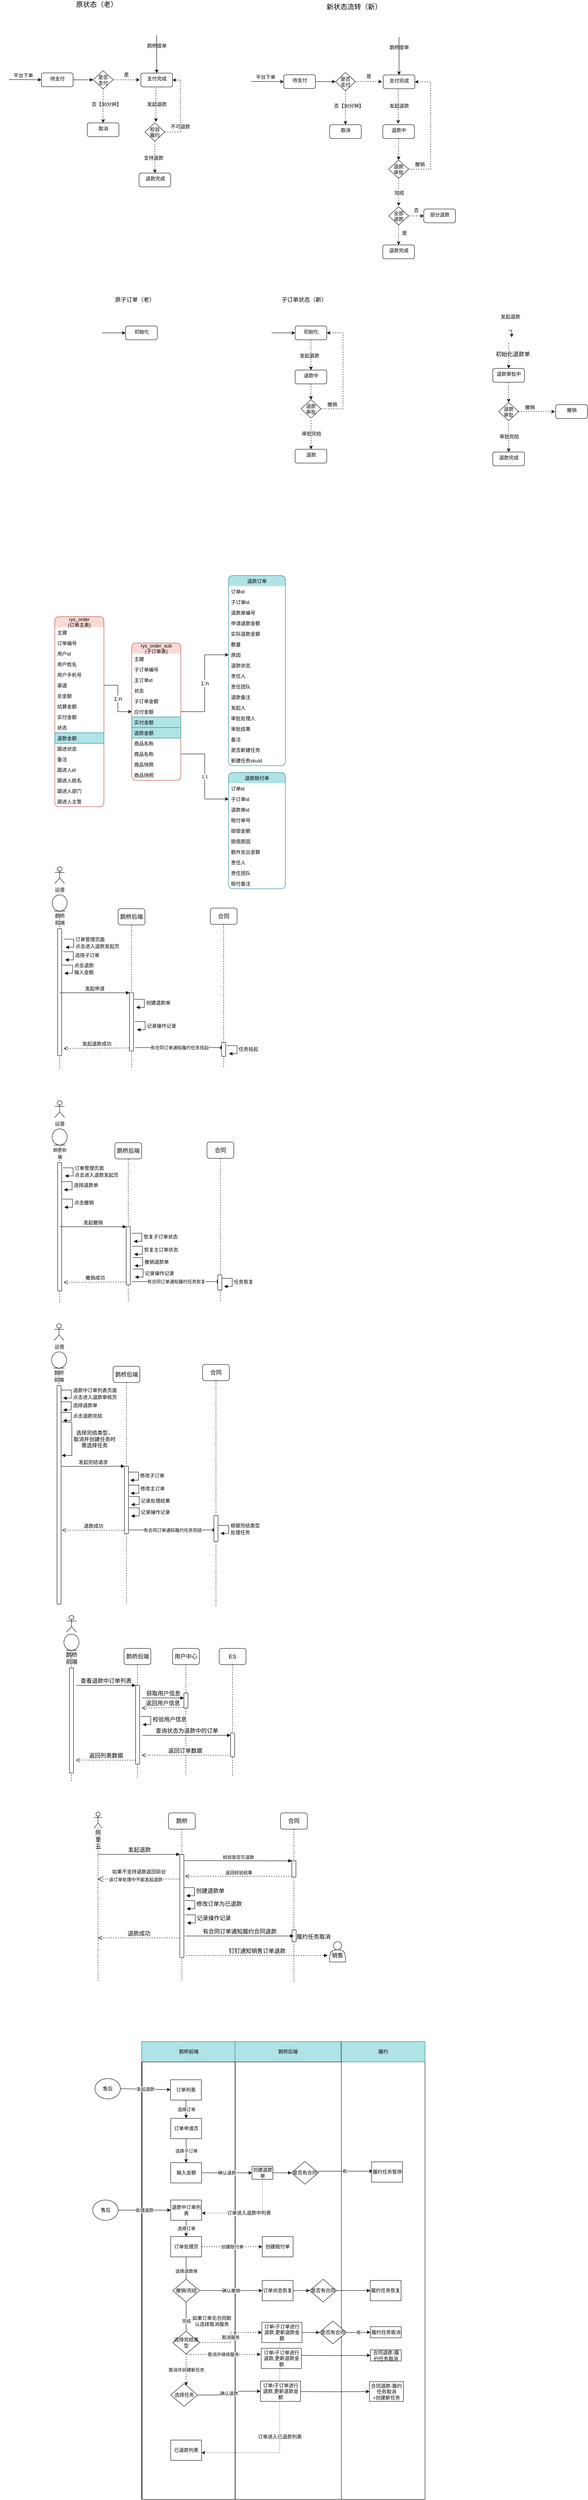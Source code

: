 <mxfile version="13.10.2" type="github">
  <diagram id="IIBS6fkNnDVbYmw5l0Qb" name="第 1 页">
    <mxGraphModel dx="2222" dy="-59" grid="0" gridSize="10" guides="1" tooltips="1" connect="1" arrows="1" fold="1" page="0" pageScale="1" pageWidth="827" pageHeight="1169" math="0" shadow="0">
      <root>
        <mxCell id="0" />
        <mxCell id="1" parent="0" />
        <mxCell id="n03CPPWkw_kPg7WMgdpi-244" value="&lt;font style=&quot;font-size: 12px&quot;&gt;鹊桥前端&lt;/font&gt;" style="shape=umlLifeline;participant=umlEntity;perimeter=lifelinePerimeter;whiteSpace=wrap;html=1;container=1;collapsible=0;recursiveResize=0;verticalAlign=top;spacingTop=36;outlineConnect=0;rounded=1;shadow=0;glass=0;labelBackgroundColor=none;sketch=0;strokeWidth=1;fontSize=14;" parent="1" vertex="1">
          <mxGeometry x="-385.5" y="3255" width="37" height="429" as="geometry" />
        </mxCell>
        <mxCell id="n03CPPWkw_kPg7WMgdpi-81" value="" style="rounded=0;whiteSpace=wrap;html=1;strokeColor=none;" parent="1" vertex="1">
          <mxGeometry x="208" y="1903" width="109" height="319" as="geometry" />
        </mxCell>
        <mxCell id="n03CPPWkw_kPg7WMgdpi-80" value="" style="rounded=0;whiteSpace=wrap;html=1;strokeColor=none;" parent="1" vertex="1">
          <mxGeometry x="409" y="1292" width="203" height="419" as="geometry" />
        </mxCell>
        <mxCell id="MGZbxWPmJeXFwLFbYCM5-28" style="edgeStyle=orthogonalEdgeStyle;rounded=0;orthogonalLoop=1;jettySize=auto;html=1;entryX=0;entryY=0.5;entryDx=0;entryDy=0;" parent="1" source="MGZbxWPmJeXFwLFbYCM5-7" target="MGZbxWPmJeXFwLFbYCM5-16" edge="1">
          <mxGeometry relative="1" as="geometry" />
        </mxCell>
        <mxCell id="MGZbxWPmJeXFwLFbYCM5-7" value="待支付" style="html=1;align=center;verticalAlign=top;rounded=1;absoluteArcSize=1;arcSize=10;" parent="1" vertex="1">
          <mxGeometry x="185" y="1236" width="78" height="34" as="geometry" />
        </mxCell>
        <mxCell id="n03CPPWkw_kPg7WMgdpi-34" value="" style="edgeStyle=orthogonalEdgeStyle;rounded=0;orthogonalLoop=1;jettySize=auto;html=1;" parent="1" source="MGZbxWPmJeXFwLFbYCM5-10" target="MGZbxWPmJeXFwLFbYCM5-7" edge="1">
          <mxGeometry relative="1" as="geometry" />
        </mxCell>
        <mxCell id="MGZbxWPmJeXFwLFbYCM5-10" value="" style="ellipse;strokeColor=none;" parent="1" vertex="1">
          <mxGeometry x="83" y="1241.5" width="22" height="22" as="geometry" />
        </mxCell>
        <mxCell id="MGZbxWPmJeXFwLFbYCM5-23" value="" style="edgeStyle=orthogonalEdgeStyle;rounded=0;orthogonalLoop=1;jettySize=auto;html=1;dashed=1;" parent="1" source="MGZbxWPmJeXFwLFbYCM5-16" target="MGZbxWPmJeXFwLFbYCM5-22" edge="1">
          <mxGeometry relative="1" as="geometry" />
        </mxCell>
        <mxCell id="MGZbxWPmJeXFwLFbYCM5-32" style="edgeStyle=orthogonalEdgeStyle;rounded=0;orthogonalLoop=1;jettySize=auto;html=1;dashed=1;" parent="1" source="MGZbxWPmJeXFwLFbYCM5-16" edge="1">
          <mxGeometry relative="1" as="geometry">
            <mxPoint x="427" y="1253" as="targetPoint" />
          </mxGeometry>
        </mxCell>
        <mxCell id="MGZbxWPmJeXFwLFbYCM5-16" value="是否&#xa;支付" style="rhombus;" parent="1" vertex="1">
          <mxGeometry x="312.5" y="1230.5" width="49" height="45" as="geometry" />
        </mxCell>
        <mxCell id="MGZbxWPmJeXFwLFbYCM5-19" value="支付完成" style="html=1;align=center;verticalAlign=top;rounded=1;absoluteArcSize=1;arcSize=10;" parent="1" vertex="1">
          <mxGeometry x="430" y="1236.5" width="78" height="34" as="geometry" />
        </mxCell>
        <mxCell id="MGZbxWPmJeXFwLFbYCM5-21" value="是" style="text;html=1;align=center;verticalAlign=middle;resizable=0;points=[];autosize=1;" parent="1" vertex="1">
          <mxGeometry x="382.5" y="1231" width="22" height="18" as="geometry" />
        </mxCell>
        <mxCell id="MGZbxWPmJeXFwLFbYCM5-22" value="取消" style="html=1;align=center;verticalAlign=top;rounded=1;absoluteArcSize=1;arcSize=10;" parent="1" vertex="1">
          <mxGeometry x="298" y="1359" width="78" height="34" as="geometry" />
        </mxCell>
        <mxCell id="n03CPPWkw_kPg7WMgdpi-10" value="" style="edgeStyle=orthogonalEdgeStyle;rounded=0;orthogonalLoop=1;jettySize=auto;html=1;dashed=1;" parent="1" source="MGZbxWPmJeXFwLFbYCM5-34" target="n03CPPWkw_kPg7WMgdpi-8" edge="1">
          <mxGeometry relative="1" as="geometry" />
        </mxCell>
        <mxCell id="MGZbxWPmJeXFwLFbYCM5-34" value="退款中" style="html=1;align=center;verticalAlign=top;rounded=1;absoluteArcSize=1;arcSize=10;" parent="1" vertex="1">
          <mxGeometry x="429" y="1359" width="78" height="34" as="geometry" />
        </mxCell>
        <mxCell id="MGZbxWPmJeXFwLFbYCM5-40" value="否【30分钟】" style="text;html=1;align=center;verticalAlign=middle;resizable=0;points=[];autosize=1;" parent="1" vertex="1">
          <mxGeometry x="303" y="1304" width="83" height="18" as="geometry" />
        </mxCell>
        <mxCell id="MGZbxWPmJeXFwLFbYCM5-63" value="" style="edgeStyle=orthogonalEdgeStyle;rounded=0;orthogonalLoop=1;jettySize=auto;html=1;dashed=1;" parent="1" source="MGZbxWPmJeXFwLFbYCM5-43" target="MGZbxWPmJeXFwLFbYCM5-60" edge="1">
          <mxGeometry relative="1" as="geometry" />
        </mxCell>
        <mxCell id="MGZbxWPmJeXFwLFbYCM5-43" value="初始化" style="html=1;align=center;verticalAlign=top;rounded=1;absoluteArcSize=1;arcSize=10;" parent="1" vertex="1">
          <mxGeometry x="213" y="1854.5" width="78" height="34" as="geometry" />
        </mxCell>
        <mxCell id="MGZbxWPmJeXFwLFbYCM5-44" value="" style="edgeStyle=orthogonalEdgeStyle;rounded=0;orthogonalLoop=1;jettySize=auto;html=1;" parent="1" source="MGZbxWPmJeXFwLFbYCM5-45" target="MGZbxWPmJeXFwLFbYCM5-43" edge="1">
          <mxGeometry relative="1" as="geometry" />
        </mxCell>
        <mxCell id="MGZbxWPmJeXFwLFbYCM5-45" value="" style="ellipse;strokeColor=none;" parent="1" vertex="1">
          <mxGeometry x="134" y="1861.25" width="21" height="20.5" as="geometry" />
        </mxCell>
        <mxCell id="MGZbxWPmJeXFwLFbYCM5-53" value="退款" style="html=1;align=center;verticalAlign=top;rounded=1;absoluteArcSize=1;arcSize=10;" parent="1" vertex="1">
          <mxGeometry x="213" y="2158" width="78" height="34" as="geometry" />
        </mxCell>
        <mxCell id="MGZbxWPmJeXFwLFbYCM5-59" value="发起退款" style="text;html=1;align=center;verticalAlign=middle;resizable=0;points=[];autosize=1;" parent="1" vertex="1">
          <mxGeometry x="219" y="1919" width="58" height="18" as="geometry" />
        </mxCell>
        <mxCell id="n03CPPWkw_kPg7WMgdpi-41" value="" style="edgeStyle=orthogonalEdgeStyle;rounded=0;orthogonalLoop=1;jettySize=auto;html=1;dashed=1;" parent="1" source="MGZbxWPmJeXFwLFbYCM5-60" target="n03CPPWkw_kPg7WMgdpi-39" edge="1">
          <mxGeometry relative="1" as="geometry" />
        </mxCell>
        <mxCell id="MGZbxWPmJeXFwLFbYCM5-60" value="退款中" style="html=1;align=center;verticalAlign=top;rounded=1;absoluteArcSize=1;arcSize=10;" parent="1" vertex="1">
          <mxGeometry x="213" y="1963" width="78" height="34" as="geometry" />
        </mxCell>
        <mxCell id="n03CPPWkw_kPg7WMgdpi-2" value="发起退款" style="text;html=1;align=center;verticalAlign=middle;resizable=0;points=[];autosize=1;" parent="1" vertex="1">
          <mxGeometry x="440" y="1304" width="58" height="18" as="geometry" />
        </mxCell>
        <mxCell id="n03CPPWkw_kPg7WMgdpi-4" value="" style="edgeStyle=orthogonalEdgeStyle;rounded=0;orthogonalLoop=1;jettySize=auto;html=1;dashed=1;" parent="1" edge="1">
          <mxGeometry relative="1" as="geometry">
            <mxPoint x="467" y="1273" as="sourcePoint" />
            <mxPoint x="467" y="1356.5" as="targetPoint" />
          </mxGeometry>
        </mxCell>
        <mxCell id="n03CPPWkw_kPg7WMgdpi-15" style="edgeStyle=orthogonalEdgeStyle;rounded=0;orthogonalLoop=1;jettySize=auto;html=1;entryX=1;entryY=0.5;entryDx=0;entryDy=0;dashed=1;" parent="1" source="n03CPPWkw_kPg7WMgdpi-8" target="MGZbxWPmJeXFwLFbYCM5-19" edge="1">
          <mxGeometry relative="1" as="geometry">
            <Array as="points">
              <mxPoint x="547" y="1469" />
              <mxPoint x="547" y="1254" />
            </Array>
          </mxGeometry>
        </mxCell>
        <mxCell id="n03CPPWkw_kPg7WMgdpi-24" style="edgeStyle=orthogonalEdgeStyle;rounded=0;orthogonalLoop=1;jettySize=auto;html=1;dashed=1;" parent="1" source="n03CPPWkw_kPg7WMgdpi-8" edge="1">
          <mxGeometry relative="1" as="geometry">
            <mxPoint x="468" y="1559" as="targetPoint" />
          </mxGeometry>
        </mxCell>
        <mxCell id="n03CPPWkw_kPg7WMgdpi-8" value="退款&#xa;审批" style="rhombus;" parent="1" vertex="1">
          <mxGeometry x="443.5" y="1446" width="49" height="45" as="geometry" />
        </mxCell>
        <mxCell id="n03CPPWkw_kPg7WMgdpi-11" value="退款完成" style="html=1;align=center;verticalAlign=top;rounded=1;absoluteArcSize=1;arcSize=10;" parent="1" vertex="1">
          <mxGeometry x="429" y="1655" width="78" height="34" as="geometry" />
        </mxCell>
        <mxCell id="n03CPPWkw_kPg7WMgdpi-12" value="完结" style="text;html=1;align=center;verticalAlign=middle;resizable=0;points=[];autosize=1;" parent="1" vertex="1">
          <mxGeometry x="452" y="1518" width="34" height="18" as="geometry" />
        </mxCell>
        <mxCell id="n03CPPWkw_kPg7WMgdpi-18" value="" style="edgeStyle=orthogonalEdgeStyle;rounded=0;orthogonalLoop=1;jettySize=auto;html=1;dashed=1;" parent="1" source="n03CPPWkw_kPg7WMgdpi-17" target="n03CPPWkw_kPg7WMgdpi-11" edge="1">
          <mxGeometry relative="1" as="geometry" />
        </mxCell>
        <mxCell id="n03CPPWkw_kPg7WMgdpi-85" value="" style="edgeStyle=orthogonalEdgeStyle;rounded=0;orthogonalLoop=1;jettySize=auto;html=1;dashed=1;" parent="1" source="n03CPPWkw_kPg7WMgdpi-17" target="n03CPPWkw_kPg7WMgdpi-84" edge="1">
          <mxGeometry relative="1" as="geometry" />
        </mxCell>
        <mxCell id="n03CPPWkw_kPg7WMgdpi-17" value="全部&#xa;退款" style="rhombus;" parent="1" vertex="1">
          <mxGeometry x="443.5" y="1561" width="49" height="45" as="geometry" />
        </mxCell>
        <mxCell id="n03CPPWkw_kPg7WMgdpi-19" value="否" style="text;html=1;align=center;verticalAlign=middle;resizable=0;points=[];autosize=1;" parent="1" vertex="1">
          <mxGeometry x="499.5" y="1561" width="22" height="18" as="geometry" />
        </mxCell>
        <mxCell id="n03CPPWkw_kPg7WMgdpi-22" value="是" style="text;html=1;align=center;verticalAlign=middle;resizable=0;points=[];autosize=1;" parent="1" vertex="1">
          <mxGeometry x="470.5" y="1617" width="22" height="18" as="geometry" />
        </mxCell>
        <mxCell id="n03CPPWkw_kPg7WMgdpi-25" value="撤销" style="text;html=1;align=center;verticalAlign=middle;resizable=0;points=[];autosize=1;" parent="1" vertex="1">
          <mxGeometry x="503" y="1448" width="34" height="18" as="geometry" />
        </mxCell>
        <mxCell id="n03CPPWkw_kPg7WMgdpi-27" value="" style="edgeStyle=orthogonalEdgeStyle;rounded=0;orthogonalLoop=1;jettySize=auto;html=1;" parent="1" source="n03CPPWkw_kPg7WMgdpi-31" target="MGZbxWPmJeXFwLFbYCM5-19" edge="1">
          <mxGeometry relative="1" as="geometry">
            <mxPoint x="469" y="1133.817" as="sourcePoint" />
            <Array as="points">
              <mxPoint x="469" y="1171" />
              <mxPoint x="469" y="1171" />
            </Array>
          </mxGeometry>
        </mxCell>
        <mxCell id="n03CPPWkw_kPg7WMgdpi-31" value="" style="ellipse;strokeColor=none;" parent="1" vertex="1">
          <mxGeometry x="457" y="1121" width="22" height="22" as="geometry" />
        </mxCell>
        <mxCell id="n03CPPWkw_kPg7WMgdpi-35" value="平台下单" style="text;html=1;align=center;verticalAlign=middle;resizable=0;points=[];autosize=1;" parent="1" vertex="1">
          <mxGeometry x="111" y="1233" width="58" height="18" as="geometry" />
        </mxCell>
        <mxCell id="n03CPPWkw_kPg7WMgdpi-37" value="鹊桥提单" style="text;html=1;align=center;verticalAlign=middle;resizable=0;points=[];autosize=1;" parent="1" vertex="1">
          <mxGeometry x="440" y="1160" width="58" height="18" as="geometry" />
        </mxCell>
        <mxCell id="n03CPPWkw_kPg7WMgdpi-38" value="原状态（老）" style="text;html=1;align=center;verticalAlign=middle;resizable=0;points=[];autosize=1;fontSize=17;" parent="1" vertex="1">
          <mxGeometry x="-332" y="1052" width="112" height="24" as="geometry" />
        </mxCell>
        <mxCell id="n03CPPWkw_kPg7WMgdpi-44" value="" style="edgeStyle=orthogonalEdgeStyle;rounded=0;orthogonalLoop=1;jettySize=auto;html=1;dashed=1;" parent="1" target="MGZbxWPmJeXFwLFbYCM5-53" edge="1">
          <mxGeometry relative="1" as="geometry">
            <mxPoint x="252" y="2087" as="sourcePoint" />
          </mxGeometry>
        </mxCell>
        <mxCell id="n03CPPWkw_kPg7WMgdpi-46" style="edgeStyle=orthogonalEdgeStyle;rounded=0;orthogonalLoop=1;jettySize=auto;html=1;dashed=1;entryX=1;entryY=0.5;entryDx=0;entryDy=0;" parent="1" source="n03CPPWkw_kPg7WMgdpi-39" target="MGZbxWPmJeXFwLFbYCM5-43" edge="1">
          <mxGeometry relative="1" as="geometry">
            <mxPoint x="349" y="2058.5" as="targetPoint" />
            <Array as="points">
              <mxPoint x="331" y="2059" />
              <mxPoint x="331" y="1872" />
            </Array>
          </mxGeometry>
        </mxCell>
        <mxCell id="n03CPPWkw_kPg7WMgdpi-39" value="退款&#xa;审批" style="rhombus;" parent="1" vertex="1">
          <mxGeometry x="227.5" y="2036" width="49" height="45" as="geometry" />
        </mxCell>
        <mxCell id="n03CPPWkw_kPg7WMgdpi-40" value="撤销" style="text;html=1;align=center;verticalAlign=middle;resizable=0;points=[];autosize=1;" parent="1" vertex="1">
          <mxGeometry x="286.5" y="2039" width="34" height="18" as="geometry" />
        </mxCell>
        <mxCell id="n03CPPWkw_kPg7WMgdpi-42" value="审批完结" style="text;html=1;align=center;verticalAlign=middle;resizable=0;points=[];autosize=1;" parent="1" vertex="1">
          <mxGeometry x="223.5" y="2111" width="58" height="18" as="geometry" />
        </mxCell>
        <mxCell id="n03CPPWkw_kPg7WMgdpi-47" value="子订单状态（新）" style="text;html=1;align=center;verticalAlign=middle;resizable=0;points=[];autosize=1;fontSize=14;" parent="1" vertex="1">
          <mxGeometry x="173.5" y="1779" width="122" height="21" as="geometry" />
        </mxCell>
        <mxCell id="n03CPPWkw_kPg7WMgdpi-49" style="edgeStyle=orthogonalEdgeStyle;rounded=0;orthogonalLoop=1;jettySize=auto;html=1;entryX=0;entryY=0.5;entryDx=0;entryDy=0;" parent="1" source="n03CPPWkw_kPg7WMgdpi-50" target="n03CPPWkw_kPg7WMgdpi-55" edge="1">
          <mxGeometry relative="1" as="geometry" />
        </mxCell>
        <mxCell id="n03CPPWkw_kPg7WMgdpi-50" value="待支付" style="html=1;align=center;verticalAlign=top;rounded=1;absoluteArcSize=1;arcSize=10;" parent="1" vertex="1">
          <mxGeometry x="-412" y="1231.5" width="78" height="34" as="geometry" />
        </mxCell>
        <mxCell id="n03CPPWkw_kPg7WMgdpi-51" value="" style="edgeStyle=orthogonalEdgeStyle;rounded=0;orthogonalLoop=1;jettySize=auto;html=1;" parent="1" source="n03CPPWkw_kPg7WMgdpi-52" target="n03CPPWkw_kPg7WMgdpi-50" edge="1">
          <mxGeometry relative="1" as="geometry" />
        </mxCell>
        <mxCell id="n03CPPWkw_kPg7WMgdpi-52" value="" style="ellipse;strokeColor=none;" parent="1" vertex="1">
          <mxGeometry x="-514" y="1237" width="22" height="22" as="geometry" />
        </mxCell>
        <mxCell id="n03CPPWkw_kPg7WMgdpi-53" value="" style="edgeStyle=orthogonalEdgeStyle;rounded=0;orthogonalLoop=1;jettySize=auto;html=1;dashed=1;" parent="1" source="n03CPPWkw_kPg7WMgdpi-55" target="n03CPPWkw_kPg7WMgdpi-58" edge="1">
          <mxGeometry relative="1" as="geometry" />
        </mxCell>
        <mxCell id="n03CPPWkw_kPg7WMgdpi-54" style="edgeStyle=orthogonalEdgeStyle;rounded=0;orthogonalLoop=1;jettySize=auto;html=1;dashed=1;" parent="1" source="n03CPPWkw_kPg7WMgdpi-55" edge="1">
          <mxGeometry relative="1" as="geometry">
            <mxPoint x="-170" y="1248.5" as="targetPoint" />
          </mxGeometry>
        </mxCell>
        <mxCell id="n03CPPWkw_kPg7WMgdpi-55" value="是否&#xa;支付" style="rhombus;" parent="1" vertex="1">
          <mxGeometry x="-284.5" y="1226" width="49" height="45" as="geometry" />
        </mxCell>
        <mxCell id="n03CPPWkw_kPg7WMgdpi-56" value="支付完成" style="html=1;align=center;verticalAlign=top;rounded=1;absoluteArcSize=1;arcSize=10;" parent="1" vertex="1">
          <mxGeometry x="-167" y="1232" width="78" height="34" as="geometry" />
        </mxCell>
        <mxCell id="n03CPPWkw_kPg7WMgdpi-57" value="是" style="text;html=1;align=center;verticalAlign=middle;resizable=0;points=[];autosize=1;" parent="1" vertex="1">
          <mxGeometry x="-214.5" y="1226.5" width="22" height="18" as="geometry" />
        </mxCell>
        <mxCell id="n03CPPWkw_kPg7WMgdpi-58" value="取消" style="html=1;align=center;verticalAlign=top;rounded=1;absoluteArcSize=1;arcSize=10;" parent="1" vertex="1">
          <mxGeometry x="-299" y="1354.5" width="78" height="34" as="geometry" />
        </mxCell>
        <mxCell id="n03CPPWkw_kPg7WMgdpi-59" value="退款完成" style="html=1;align=center;verticalAlign=top;rounded=1;absoluteArcSize=1;arcSize=10;" parent="1" vertex="1">
          <mxGeometry x="-171.5" y="1478" width="78" height="34" as="geometry" />
        </mxCell>
        <mxCell id="n03CPPWkw_kPg7WMgdpi-60" value="否【30分钟】" style="text;html=1;align=center;verticalAlign=middle;resizable=0;points=[];autosize=1;" parent="1" vertex="1">
          <mxGeometry x="-294" y="1299.5" width="83" height="18" as="geometry" />
        </mxCell>
        <mxCell id="n03CPPWkw_kPg7WMgdpi-61" value="发起退款" style="text;html=1;align=center;verticalAlign=middle;resizable=0;points=[];autosize=1;" parent="1" vertex="1">
          <mxGeometry x="-157" y="1299.5" width="58" height="18" as="geometry" />
        </mxCell>
        <mxCell id="n03CPPWkw_kPg7WMgdpi-62" value="" style="edgeStyle=orthogonalEdgeStyle;rounded=0;orthogonalLoop=1;jettySize=auto;html=1;dashed=1;" parent="1" edge="1">
          <mxGeometry relative="1" as="geometry">
            <mxPoint x="-130" y="1268.5" as="sourcePoint" />
            <mxPoint x="-130" y="1352" as="targetPoint" />
          </mxGeometry>
        </mxCell>
        <mxCell id="n03CPPWkw_kPg7WMgdpi-63" value="" style="edgeStyle=orthogonalEdgeStyle;rounded=0;orthogonalLoop=1;jettySize=auto;html=1;" parent="1" source="n03CPPWkw_kPg7WMgdpi-64" target="n03CPPWkw_kPg7WMgdpi-56" edge="1">
          <mxGeometry relative="1" as="geometry">
            <mxPoint x="-128" y="1129.317" as="sourcePoint" />
            <Array as="points">
              <mxPoint x="-128" y="1166.5" />
              <mxPoint x="-128" y="1166.5" />
            </Array>
          </mxGeometry>
        </mxCell>
        <mxCell id="n03CPPWkw_kPg7WMgdpi-64" value="" style="ellipse;strokeColor=none;" parent="1" vertex="1">
          <mxGeometry x="-140" y="1116.5" width="22" height="22" as="geometry" />
        </mxCell>
        <mxCell id="n03CPPWkw_kPg7WMgdpi-65" value="平台下单" style="text;html=1;align=center;verticalAlign=middle;resizable=0;points=[];autosize=1;" parent="1" vertex="1">
          <mxGeometry x="-486" y="1228.5" width="58" height="18" as="geometry" />
        </mxCell>
        <mxCell id="n03CPPWkw_kPg7WMgdpi-66" value="鹊桥提单" style="text;html=1;align=center;verticalAlign=middle;resizable=0;points=[];autosize=1;" parent="1" vertex="1">
          <mxGeometry x="-157" y="1155.5" width="58" height="18" as="geometry" />
        </mxCell>
        <mxCell id="n03CPPWkw_kPg7WMgdpi-72" value="" style="edgeStyle=orthogonalEdgeStyle;rounded=0;orthogonalLoop=1;jettySize=auto;html=1;dashed=1;" parent="1" source="n03CPPWkw_kPg7WMgdpi-67" target="n03CPPWkw_kPg7WMgdpi-59" edge="1">
          <mxGeometry relative="1" as="geometry" />
        </mxCell>
        <mxCell id="n03CPPWkw_kPg7WMgdpi-73" style="edgeStyle=orthogonalEdgeStyle;rounded=0;orthogonalLoop=1;jettySize=auto;html=1;entryX=1;entryY=0.5;entryDx=0;entryDy=0;dashed=1;" parent="1" source="n03CPPWkw_kPg7WMgdpi-67" target="n03CPPWkw_kPg7WMgdpi-56" edge="1">
          <mxGeometry relative="1" as="geometry">
            <Array as="points">
              <mxPoint x="-69" y="1377" />
              <mxPoint x="-69" y="1249" />
            </Array>
          </mxGeometry>
        </mxCell>
        <mxCell id="n03CPPWkw_kPg7WMgdpi-67" value="校验&#xa;履约" style="rhombus;" parent="1" vertex="1">
          <mxGeometry x="-157" y="1354.5" width="49" height="45" as="geometry" />
        </mxCell>
        <mxCell id="n03CPPWkw_kPg7WMgdpi-70" value="支持退款" style="text;html=1;align=center;verticalAlign=middle;resizable=0;points=[];autosize=1;" parent="1" vertex="1">
          <mxGeometry x="-165" y="1432" width="58" height="18" as="geometry" />
        </mxCell>
        <mxCell id="n03CPPWkw_kPg7WMgdpi-74" value="不可退款" style="text;html=1;align=center;verticalAlign=middle;resizable=0;points=[];autosize=1;" parent="1" vertex="1">
          <mxGeometry x="-99" y="1354.5" width="58" height="18" as="geometry" />
        </mxCell>
        <mxCell id="n03CPPWkw_kPg7WMgdpi-76" value="初始化" style="html=1;align=center;verticalAlign=top;rounded=1;absoluteArcSize=1;arcSize=10;" parent="1" vertex="1">
          <mxGeometry x="-204.5" y="1854.5" width="78" height="34" as="geometry" />
        </mxCell>
        <mxCell id="n03CPPWkw_kPg7WMgdpi-77" value="" style="edgeStyle=orthogonalEdgeStyle;rounded=0;orthogonalLoop=1;jettySize=auto;html=1;" parent="1" source="n03CPPWkw_kPg7WMgdpi-78" target="n03CPPWkw_kPg7WMgdpi-76" edge="1">
          <mxGeometry relative="1" as="geometry" />
        </mxCell>
        <mxCell id="n03CPPWkw_kPg7WMgdpi-78" value="" style="ellipse;strokeColor=none;" parent="1" vertex="1">
          <mxGeometry x="-283.5" y="1861.25" width="21" height="20.5" as="geometry" />
        </mxCell>
        <mxCell id="n03CPPWkw_kPg7WMgdpi-79" value="原子订单（老）" style="text;html=1;align=center;verticalAlign=middle;resizable=0;points=[];autosize=1;fontSize=14;" parent="1" vertex="1">
          <mxGeometry x="-236" y="1779" width="108" height="21" as="geometry" />
        </mxCell>
        <mxCell id="n03CPPWkw_kPg7WMgdpi-84" value="部分退款" style="html=1;align=center;verticalAlign=top;rounded=1;absoluteArcSize=1;arcSize=10;" parent="1" vertex="1">
          <mxGeometry x="530" y="1566.5" width="78" height="34" as="geometry" />
        </mxCell>
        <mxCell id="n03CPPWkw_kPg7WMgdpi-90" value="退款订单" style="swimlane;fontStyle=0;childLayout=stackLayout;horizontal=1;startSize=26;horizontalStack=0;resizeParent=1;resizeParentMax=0;resizeLast=0;collapsible=1;marginBottom=0;rounded=1;swimlaneLine=0;glass=0;shadow=0;sketch=0;swimlaneFillColor=none;labelBorderColor=none;labelBackgroundColor=none;fillColor=#b0e3e6;strokeColor=#0e8088;" parent="1" vertex="1">
          <mxGeometry x="49" y="2469" width="140" height="468" as="geometry">
            <mxRectangle x="-377" y="2622" width="75" height="26" as="alternateBounds" />
          </mxGeometry>
        </mxCell>
        <mxCell id="n03CPPWkw_kPg7WMgdpi-91" value="订单id" style="text;strokeColor=none;fillColor=none;align=left;verticalAlign=top;spacingLeft=4;spacingRight=4;overflow=hidden;rotatable=0;points=[[0,0.5],[1,0.5]];portConstraint=eastwest;" parent="n03CPPWkw_kPg7WMgdpi-90" vertex="1">
          <mxGeometry y="26" width="140" height="26" as="geometry" />
        </mxCell>
        <mxCell id="n03CPPWkw_kPg7WMgdpi-92" value="子订单id" style="text;strokeColor=none;fillColor=none;align=left;verticalAlign=top;spacingLeft=4;spacingRight=4;overflow=hidden;rotatable=0;points=[[0,0.5],[1,0.5]];portConstraint=eastwest;" parent="n03CPPWkw_kPg7WMgdpi-90" vertex="1">
          <mxGeometry y="52" width="140" height="26" as="geometry" />
        </mxCell>
        <mxCell id="n03CPPWkw_kPg7WMgdpi-93" value="退款单编号" style="text;strokeColor=none;fillColor=none;align=left;verticalAlign=top;spacingLeft=4;spacingRight=4;overflow=hidden;rotatable=0;points=[[0,0.5],[1,0.5]];portConstraint=eastwest;" parent="n03CPPWkw_kPg7WMgdpi-90" vertex="1">
          <mxGeometry y="78" width="140" height="26" as="geometry" />
        </mxCell>
        <mxCell id="n03CPPWkw_kPg7WMgdpi-94" value="申请退款金额" style="text;strokeColor=none;fillColor=none;align=left;verticalAlign=top;spacingLeft=4;spacingRight=4;overflow=hidden;rotatable=0;points=[[0,0.5],[1,0.5]];portConstraint=eastwest;" parent="n03CPPWkw_kPg7WMgdpi-90" vertex="1">
          <mxGeometry y="104" width="140" height="26" as="geometry" />
        </mxCell>
        <mxCell id="jTJ47M3NJByV_sq4BcTC-2" value="实际退款金额" style="text;strokeColor=none;fillColor=none;align=left;verticalAlign=top;spacingLeft=4;spacingRight=4;overflow=hidden;rotatable=0;points=[[0,0.5],[1,0.5]];portConstraint=eastwest;" vertex="1" parent="n03CPPWkw_kPg7WMgdpi-90">
          <mxGeometry y="130" width="140" height="26" as="geometry" />
        </mxCell>
        <mxCell id="n03CPPWkw_kPg7WMgdpi-95" value="数量" style="text;strokeColor=none;fillColor=none;align=left;verticalAlign=top;spacingLeft=4;spacingRight=4;overflow=hidden;rotatable=0;points=[[0,0.5],[1,0.5]];portConstraint=eastwest;" parent="n03CPPWkw_kPg7WMgdpi-90" vertex="1">
          <mxGeometry y="156" width="140" height="26" as="geometry" />
        </mxCell>
        <mxCell id="n03CPPWkw_kPg7WMgdpi-96" value="原因" style="text;strokeColor=none;fillColor=none;align=left;verticalAlign=top;spacingLeft=4;spacingRight=4;overflow=hidden;rotatable=0;points=[[0,0.5],[1,0.5]];portConstraint=eastwest;" parent="n03CPPWkw_kPg7WMgdpi-90" vertex="1">
          <mxGeometry y="182" width="140" height="26" as="geometry" />
        </mxCell>
        <mxCell id="n03CPPWkw_kPg7WMgdpi-97" value="退款状态" style="text;strokeColor=none;fillColor=none;align=left;verticalAlign=top;spacingLeft=4;spacingRight=4;overflow=hidden;rotatable=0;points=[[0,0.5],[1,0.5]];portConstraint=eastwest;" parent="n03CPPWkw_kPg7WMgdpi-90" vertex="1">
          <mxGeometry y="208" width="140" height="26" as="geometry" />
        </mxCell>
        <mxCell id="n03CPPWkw_kPg7WMgdpi-98" value="责任人" style="text;strokeColor=none;fillColor=none;align=left;verticalAlign=top;spacingLeft=4;spacingRight=4;overflow=hidden;rotatable=0;points=[[0,0.5],[1,0.5]];portConstraint=eastwest;" parent="n03CPPWkw_kPg7WMgdpi-90" vertex="1">
          <mxGeometry y="234" width="140" height="26" as="geometry" />
        </mxCell>
        <mxCell id="n03CPPWkw_kPg7WMgdpi-99" value="责任团队" style="text;strokeColor=none;fillColor=none;align=left;verticalAlign=top;spacingLeft=4;spacingRight=4;overflow=hidden;rotatable=0;points=[[0,0.5],[1,0.5]];portConstraint=eastwest;" parent="n03CPPWkw_kPg7WMgdpi-90" vertex="1">
          <mxGeometry y="260" width="140" height="26" as="geometry" />
        </mxCell>
        <mxCell id="n03CPPWkw_kPg7WMgdpi-100" value="退款备注" style="text;strokeColor=none;fillColor=none;align=left;verticalAlign=top;spacingLeft=4;spacingRight=4;overflow=hidden;rotatable=0;points=[[0,0.5],[1,0.5]];portConstraint=eastwest;" parent="n03CPPWkw_kPg7WMgdpi-90" vertex="1">
          <mxGeometry y="286" width="140" height="26" as="geometry" />
        </mxCell>
        <mxCell id="n03CPPWkw_kPg7WMgdpi-103" value="发起人" style="text;strokeColor=none;fillColor=none;align=left;verticalAlign=top;spacingLeft=4;spacingRight=4;overflow=hidden;rotatable=0;points=[[0,0.5],[1,0.5]];portConstraint=eastwest;" parent="n03CPPWkw_kPg7WMgdpi-90" vertex="1">
          <mxGeometry y="312" width="140" height="26" as="geometry" />
        </mxCell>
        <mxCell id="n03CPPWkw_kPg7WMgdpi-104" value="审批处理人" style="text;strokeColor=none;fillColor=none;align=left;verticalAlign=top;spacingLeft=4;spacingRight=4;overflow=hidden;rotatable=0;points=[[0,0.5],[1,0.5]];portConstraint=eastwest;" parent="n03CPPWkw_kPg7WMgdpi-90" vertex="1">
          <mxGeometry y="338" width="140" height="26" as="geometry" />
        </mxCell>
        <mxCell id="n03CPPWkw_kPg7WMgdpi-105" value="审批结果" style="text;strokeColor=none;fillColor=none;align=left;verticalAlign=top;spacingLeft=4;spacingRight=4;overflow=hidden;rotatable=0;points=[[0,0.5],[1,0.5]];portConstraint=eastwest;" parent="n03CPPWkw_kPg7WMgdpi-90" vertex="1">
          <mxGeometry y="364" width="140" height="26" as="geometry" />
        </mxCell>
        <mxCell id="n03CPPWkw_kPg7WMgdpi-106" value="备注" style="text;strokeColor=none;fillColor=none;align=left;verticalAlign=top;spacingLeft=4;spacingRight=4;overflow=hidden;rotatable=0;points=[[0,0.5],[1,0.5]];portConstraint=eastwest;" parent="n03CPPWkw_kPg7WMgdpi-90" vertex="1">
          <mxGeometry y="390" width="140" height="26" as="geometry" />
        </mxCell>
        <mxCell id="jTJ47M3NJByV_sq4BcTC-21" value="是否新建任务" style="text;strokeColor=none;fillColor=none;align=left;verticalAlign=top;spacingLeft=4;spacingRight=4;overflow=hidden;rotatable=0;points=[[0,0.5],[1,0.5]];portConstraint=eastwest;" vertex="1" parent="n03CPPWkw_kPg7WMgdpi-90">
          <mxGeometry y="416" width="140" height="26" as="geometry" />
        </mxCell>
        <mxCell id="jTJ47M3NJByV_sq4BcTC-22" value="新建任务skuId" style="text;strokeColor=none;fillColor=none;align=left;verticalAlign=top;spacingLeft=4;spacingRight=4;overflow=hidden;rotatable=0;points=[[0,0.5],[1,0.5]];portConstraint=eastwest;" vertex="1" parent="n03CPPWkw_kPg7WMgdpi-90">
          <mxGeometry y="442" width="140" height="26" as="geometry" />
        </mxCell>
        <mxCell id="n03CPPWkw_kPg7WMgdpi-107" value="退款赔付单" style="swimlane;fontStyle=0;childLayout=stackLayout;horizontal=1;startSize=26;horizontalStack=0;resizeParent=1;resizeParentMax=0;resizeLast=0;collapsible=1;marginBottom=0;rounded=1;swimlaneLine=0;fillColor=#b0e3e6;strokeColor=#0e8088;" parent="1" vertex="1">
          <mxGeometry x="49" y="2954" width="140" height="286" as="geometry">
            <mxRectangle x="-158" y="2622" width="87" height="26" as="alternateBounds" />
          </mxGeometry>
        </mxCell>
        <mxCell id="n03CPPWkw_kPg7WMgdpi-108" value="订单id" style="text;strokeColor=none;fillColor=none;align=left;verticalAlign=top;spacingLeft=4;spacingRight=4;overflow=hidden;rotatable=0;points=[[0,0.5],[1,0.5]];portConstraint=eastwest;" parent="n03CPPWkw_kPg7WMgdpi-107" vertex="1">
          <mxGeometry y="26" width="140" height="26" as="geometry" />
        </mxCell>
        <mxCell id="n03CPPWkw_kPg7WMgdpi-109" value="子订单id" style="text;strokeColor=none;fillColor=none;align=left;verticalAlign=top;spacingLeft=4;spacingRight=4;overflow=hidden;rotatable=0;points=[[0,0.5],[1,0.5]];portConstraint=eastwest;" parent="n03CPPWkw_kPg7WMgdpi-107" vertex="1">
          <mxGeometry y="52" width="140" height="26" as="geometry" />
        </mxCell>
        <mxCell id="n03CPPWkw_kPg7WMgdpi-110" value="退款单id" style="text;strokeColor=none;fillColor=none;align=left;verticalAlign=top;spacingLeft=4;spacingRight=4;overflow=hidden;rotatable=0;points=[[0,0.5],[1,0.5]];portConstraint=eastwest;" parent="n03CPPWkw_kPg7WMgdpi-107" vertex="1">
          <mxGeometry y="78" width="140" height="26" as="geometry" />
        </mxCell>
        <mxCell id="n03CPPWkw_kPg7WMgdpi-111" value="赔付单号" style="text;strokeColor=none;fillColor=none;align=left;verticalAlign=top;spacingLeft=4;spacingRight=4;overflow=hidden;rotatable=0;points=[[0,0.5],[1,0.5]];portConstraint=eastwest;" parent="n03CPPWkw_kPg7WMgdpi-107" vertex="1">
          <mxGeometry y="104" width="140" height="26" as="geometry" />
        </mxCell>
        <mxCell id="n03CPPWkw_kPg7WMgdpi-112" value="赔偿金额" style="text;strokeColor=none;fillColor=none;align=left;verticalAlign=top;spacingLeft=4;spacingRight=4;overflow=hidden;rotatable=0;points=[[0,0.5],[1,0.5]];portConstraint=eastwest;" parent="n03CPPWkw_kPg7WMgdpi-107" vertex="1">
          <mxGeometry y="130" width="140" height="26" as="geometry" />
        </mxCell>
        <mxCell id="n03CPPWkw_kPg7WMgdpi-113" value="赔偿原因" style="text;strokeColor=none;fillColor=none;align=left;verticalAlign=top;spacingLeft=4;spacingRight=4;overflow=hidden;rotatable=0;points=[[0,0.5],[1,0.5]];portConstraint=eastwest;" parent="n03CPPWkw_kPg7WMgdpi-107" vertex="1">
          <mxGeometry y="156" width="140" height="26" as="geometry" />
        </mxCell>
        <mxCell id="n03CPPWkw_kPg7WMgdpi-114" value="额外支出金额" style="text;strokeColor=none;fillColor=none;align=left;verticalAlign=top;spacingLeft=4;spacingRight=4;overflow=hidden;rotatable=0;points=[[0,0.5],[1,0.5]];portConstraint=eastwest;" parent="n03CPPWkw_kPg7WMgdpi-107" vertex="1">
          <mxGeometry y="182" width="140" height="26" as="geometry" />
        </mxCell>
        <mxCell id="n03CPPWkw_kPg7WMgdpi-115" value="责任人" style="text;strokeColor=none;fillColor=none;align=left;verticalAlign=top;spacingLeft=4;spacingRight=4;overflow=hidden;rotatable=0;points=[[0,0.5],[1,0.5]];portConstraint=eastwest;" parent="n03CPPWkw_kPg7WMgdpi-107" vertex="1">
          <mxGeometry y="208" width="140" height="26" as="geometry" />
        </mxCell>
        <mxCell id="n03CPPWkw_kPg7WMgdpi-116" value="责任团队" style="text;strokeColor=none;fillColor=none;align=left;verticalAlign=top;spacingLeft=4;spacingRight=4;overflow=hidden;rotatable=0;points=[[0,0.5],[1,0.5]];portConstraint=eastwest;" parent="n03CPPWkw_kPg7WMgdpi-107" vertex="1">
          <mxGeometry y="234" width="140" height="26" as="geometry" />
        </mxCell>
        <mxCell id="n03CPPWkw_kPg7WMgdpi-117" value="赔付备注" style="text;strokeColor=none;fillColor=none;align=left;verticalAlign=top;spacingLeft=4;spacingRight=4;overflow=hidden;rotatable=0;points=[[0,0.5],[1,0.5]];portConstraint=eastwest;" parent="n03CPPWkw_kPg7WMgdpi-107" vertex="1">
          <mxGeometry y="260" width="140" height="26" as="geometry" />
        </mxCell>
        <mxCell id="n03CPPWkw_kPg7WMgdpi-122" value="新状态流转（新）" style="text;html=1;align=center;verticalAlign=middle;resizable=0;points=[];autosize=1;fontSize=17;" parent="1" vertex="1">
          <mxGeometry x="284.5" y="1058" width="146" height="24" as="geometry" />
        </mxCell>
        <mxCell id="n03CPPWkw_kPg7WMgdpi-153" value="rys_order&#xa;(订单主表)" style="swimlane;fontStyle=0;childLayout=stackLayout;horizontal=1;startSize=26;horizontalStack=0;resizeParent=1;resizeParentMax=0;resizeLast=0;collapsible=1;marginBottom=0;strokeWidth=1;swimlaneLine=0;rounded=1;fillColor=#fad9d5;strokeColor=#ae4132;" parent="1" vertex="1">
          <mxGeometry x="-379" y="2570" width="121" height="468" as="geometry" />
        </mxCell>
        <mxCell id="n03CPPWkw_kPg7WMgdpi-154" value="主键" style="text;strokeColor=none;fillColor=none;align=left;verticalAlign=top;spacingLeft=4;spacingRight=4;overflow=hidden;rotatable=0;points=[[0,0.5],[1,0.5]];portConstraint=eastwest;" parent="n03CPPWkw_kPg7WMgdpi-153" vertex="1">
          <mxGeometry y="26" width="121" height="26" as="geometry" />
        </mxCell>
        <mxCell id="n03CPPWkw_kPg7WMgdpi-155" value="订单编号" style="text;strokeColor=none;fillColor=none;align=left;verticalAlign=top;spacingLeft=4;spacingRight=4;overflow=hidden;rotatable=0;points=[[0,0.5],[1,0.5]];portConstraint=eastwest;" parent="n03CPPWkw_kPg7WMgdpi-153" vertex="1">
          <mxGeometry y="52" width="121" height="26" as="geometry" />
        </mxCell>
        <mxCell id="n03CPPWkw_kPg7WMgdpi-156" value="用户id" style="text;strokeColor=none;fillColor=none;align=left;verticalAlign=top;spacingLeft=4;spacingRight=4;overflow=hidden;rotatable=0;points=[[0,0.5],[1,0.5]];portConstraint=eastwest;" parent="n03CPPWkw_kPg7WMgdpi-153" vertex="1">
          <mxGeometry y="78" width="121" height="26" as="geometry" />
        </mxCell>
        <mxCell id="n03CPPWkw_kPg7WMgdpi-157" value="用户姓名" style="text;strokeColor=none;fillColor=none;align=left;verticalAlign=top;spacingLeft=4;spacingRight=4;overflow=hidden;rotatable=0;points=[[0,0.5],[1,0.5]];portConstraint=eastwest;" parent="n03CPPWkw_kPg7WMgdpi-153" vertex="1">
          <mxGeometry y="104" width="121" height="26" as="geometry" />
        </mxCell>
        <mxCell id="n03CPPWkw_kPg7WMgdpi-158" value="用户手机号" style="text;strokeColor=none;fillColor=none;align=left;verticalAlign=top;spacingLeft=4;spacingRight=4;overflow=hidden;rotatable=0;points=[[0,0.5],[1,0.5]];portConstraint=eastwest;" parent="n03CPPWkw_kPg7WMgdpi-153" vertex="1">
          <mxGeometry y="130" width="121" height="26" as="geometry" />
        </mxCell>
        <mxCell id="n03CPPWkw_kPg7WMgdpi-162" value="渠道" style="text;strokeColor=none;fillColor=none;align=left;verticalAlign=top;spacingLeft=4;spacingRight=4;overflow=hidden;rotatable=0;points=[[0,0.5],[1,0.5]];portConstraint=eastwest;" parent="n03CPPWkw_kPg7WMgdpi-153" vertex="1">
          <mxGeometry y="156" width="121" height="26" as="geometry" />
        </mxCell>
        <mxCell id="n03CPPWkw_kPg7WMgdpi-163" value="总金额" style="text;strokeColor=none;fillColor=none;align=left;verticalAlign=top;spacingLeft=4;spacingRight=4;overflow=hidden;rotatable=0;points=[[0,0.5],[1,0.5]];portConstraint=eastwest;" parent="n03CPPWkw_kPg7WMgdpi-153" vertex="1">
          <mxGeometry y="182" width="121" height="26" as="geometry" />
        </mxCell>
        <mxCell id="n03CPPWkw_kPg7WMgdpi-164" value="结算金额" style="text;strokeColor=none;fillColor=none;align=left;verticalAlign=top;spacingLeft=4;spacingRight=4;overflow=hidden;rotatable=0;points=[[0,0.5],[1,0.5]];portConstraint=eastwest;" parent="n03CPPWkw_kPg7WMgdpi-153" vertex="1">
          <mxGeometry y="208" width="121" height="26" as="geometry" />
        </mxCell>
        <mxCell id="n03CPPWkw_kPg7WMgdpi-165" value="实付金额" style="text;strokeColor=none;fillColor=none;align=left;verticalAlign=top;spacingLeft=4;spacingRight=4;overflow=hidden;rotatable=0;points=[[0,0.5],[1,0.5]];portConstraint=eastwest;" parent="n03CPPWkw_kPg7WMgdpi-153" vertex="1">
          <mxGeometry y="234" width="121" height="26" as="geometry" />
        </mxCell>
        <mxCell id="n03CPPWkw_kPg7WMgdpi-166" value="状态" style="text;strokeColor=none;fillColor=none;align=left;verticalAlign=top;spacingLeft=4;spacingRight=4;overflow=hidden;rotatable=0;points=[[0,0.5],[1,0.5]];portConstraint=eastwest;" parent="n03CPPWkw_kPg7WMgdpi-153" vertex="1">
          <mxGeometry y="260" width="121" height="26" as="geometry" />
        </mxCell>
        <mxCell id="n03CPPWkw_kPg7WMgdpi-183" value="退款金额" style="text;align=left;verticalAlign=top;spacingLeft=4;spacingRight=4;overflow=hidden;rotatable=0;points=[[0,0.5],[1,0.5]];portConstraint=eastwest;fillColor=#b0e3e6;strokeColor=#0e8088;" parent="n03CPPWkw_kPg7WMgdpi-153" vertex="1">
          <mxGeometry y="286" width="121" height="26" as="geometry" />
        </mxCell>
        <mxCell id="n03CPPWkw_kPg7WMgdpi-167" value="跟进状态" style="text;strokeColor=none;fillColor=none;align=left;verticalAlign=top;spacingLeft=4;spacingRight=4;overflow=hidden;rotatable=0;points=[[0,0.5],[1,0.5]];portConstraint=eastwest;" parent="n03CPPWkw_kPg7WMgdpi-153" vertex="1">
          <mxGeometry y="312" width="121" height="26" as="geometry" />
        </mxCell>
        <mxCell id="n03CPPWkw_kPg7WMgdpi-168" value="备注" style="text;strokeColor=none;fillColor=none;align=left;verticalAlign=top;spacingLeft=4;spacingRight=4;overflow=hidden;rotatable=0;points=[[0,0.5],[1,0.5]];portConstraint=eastwest;" parent="n03CPPWkw_kPg7WMgdpi-153" vertex="1">
          <mxGeometry y="338" width="121" height="26" as="geometry" />
        </mxCell>
        <mxCell id="n03CPPWkw_kPg7WMgdpi-171" value="跟进人id" style="text;strokeColor=none;fillColor=none;align=left;verticalAlign=top;spacingLeft=4;spacingRight=4;overflow=hidden;rotatable=0;points=[[0,0.5],[1,0.5]];portConstraint=eastwest;" parent="n03CPPWkw_kPg7WMgdpi-153" vertex="1">
          <mxGeometry y="364" width="121" height="26" as="geometry" />
        </mxCell>
        <mxCell id="n03CPPWkw_kPg7WMgdpi-172" value="跟进人姓名" style="text;strokeColor=none;fillColor=none;align=left;verticalAlign=top;spacingLeft=4;spacingRight=4;overflow=hidden;rotatable=0;points=[[0,0.5],[1,0.5]];portConstraint=eastwest;" parent="n03CPPWkw_kPg7WMgdpi-153" vertex="1">
          <mxGeometry y="390" width="121" height="26" as="geometry" />
        </mxCell>
        <mxCell id="n03CPPWkw_kPg7WMgdpi-173" value="跟进人部门" style="text;strokeColor=none;fillColor=none;align=left;verticalAlign=top;spacingLeft=4;spacingRight=4;overflow=hidden;rotatable=0;points=[[0,0.5],[1,0.5]];portConstraint=eastwest;" parent="n03CPPWkw_kPg7WMgdpi-153" vertex="1">
          <mxGeometry y="416" width="121" height="26" as="geometry" />
        </mxCell>
        <mxCell id="n03CPPWkw_kPg7WMgdpi-174" value="跟进人主管" style="text;strokeColor=none;fillColor=none;align=left;verticalAlign=top;spacingLeft=4;spacingRight=4;overflow=hidden;rotatable=0;points=[[0,0.5],[1,0.5]];portConstraint=eastwest;" parent="n03CPPWkw_kPg7WMgdpi-153" vertex="1">
          <mxGeometry y="442" width="121" height="26" as="geometry" />
        </mxCell>
        <mxCell id="n03CPPWkw_kPg7WMgdpi-184" value="rys_order_sub&#xa;(子订单表)" style="swimlane;fontStyle=0;childLayout=stackLayout;horizontal=1;startSize=26;horizontalStack=0;resizeParent=1;resizeParentMax=0;resizeLast=0;collapsible=1;marginBottom=0;strokeWidth=1;swimlaneLine=0;rounded=1;fillColor=#fad9d5;strokeColor=#ae4132;" parent="1" vertex="1">
          <mxGeometry x="-189.5" y="2635" width="121" height="338" as="geometry" />
        </mxCell>
        <mxCell id="n03CPPWkw_kPg7WMgdpi-185" value="主键" style="text;strokeColor=none;fillColor=none;align=left;verticalAlign=top;spacingLeft=4;spacingRight=4;overflow=hidden;rotatable=0;points=[[0,0.5],[1,0.5]];portConstraint=eastwest;" parent="n03CPPWkw_kPg7WMgdpi-184" vertex="1">
          <mxGeometry y="26" width="121" height="26" as="geometry" />
        </mxCell>
        <mxCell id="n03CPPWkw_kPg7WMgdpi-186" value="子订单编号" style="text;strokeColor=none;fillColor=none;align=left;verticalAlign=top;spacingLeft=4;spacingRight=4;overflow=hidden;rotatable=0;points=[[0,0.5],[1,0.5]];portConstraint=eastwest;" parent="n03CPPWkw_kPg7WMgdpi-184" vertex="1">
          <mxGeometry y="52" width="121" height="26" as="geometry" />
        </mxCell>
        <mxCell id="n03CPPWkw_kPg7WMgdpi-187" value="主订单id" style="text;strokeColor=none;fillColor=none;align=left;verticalAlign=top;spacingLeft=4;spacingRight=4;overflow=hidden;rotatable=0;points=[[0,0.5],[1,0.5]];portConstraint=eastwest;" parent="n03CPPWkw_kPg7WMgdpi-184" vertex="1">
          <mxGeometry y="78" width="121" height="26" as="geometry" />
        </mxCell>
        <mxCell id="n03CPPWkw_kPg7WMgdpi-188" value="状态" style="text;strokeColor=none;fillColor=none;align=left;verticalAlign=top;spacingLeft=4;spacingRight=4;overflow=hidden;rotatable=0;points=[[0,0.5],[1,0.5]];portConstraint=eastwest;" parent="n03CPPWkw_kPg7WMgdpi-184" vertex="1">
          <mxGeometry y="104" width="121" height="26" as="geometry" />
        </mxCell>
        <mxCell id="n03CPPWkw_kPg7WMgdpi-189" value="子订单金额" style="text;strokeColor=none;fillColor=none;align=left;verticalAlign=top;spacingLeft=4;spacingRight=4;overflow=hidden;rotatable=0;points=[[0,0.5],[1,0.5]];portConstraint=eastwest;" parent="n03CPPWkw_kPg7WMgdpi-184" vertex="1">
          <mxGeometry y="130" width="121" height="26" as="geometry" />
        </mxCell>
        <mxCell id="n03CPPWkw_kPg7WMgdpi-204" value="应付金额" style="text;strokeColor=none;fillColor=none;align=left;verticalAlign=top;spacingLeft=4;spacingRight=4;overflow=hidden;rotatable=0;points=[[0,0.5],[1,0.5]];portConstraint=eastwest;" parent="n03CPPWkw_kPg7WMgdpi-184" vertex="1">
          <mxGeometry y="156" width="121" height="26" as="geometry" />
        </mxCell>
        <mxCell id="n03CPPWkw_kPg7WMgdpi-190" value="实付金额" style="text;align=left;verticalAlign=top;spacingLeft=4;spacingRight=4;overflow=hidden;rotatable=0;points=[[0,0.5],[1,0.5]];portConstraint=eastwest;fillColor=#b0e3e6;strokeColor=#0e8088;" parent="n03CPPWkw_kPg7WMgdpi-184" vertex="1">
          <mxGeometry y="182" width="121" height="26" as="geometry" />
        </mxCell>
        <mxCell id="n03CPPWkw_kPg7WMgdpi-202" value="退款金额" style="text;align=left;verticalAlign=top;spacingLeft=4;spacingRight=4;overflow=hidden;rotatable=0;points=[[0,0.5],[1,0.5]];portConstraint=eastwest;fillColor=#b0e3e6;strokeColor=#0e8088;" parent="n03CPPWkw_kPg7WMgdpi-184" vertex="1">
          <mxGeometry y="208" width="121" height="26" as="geometry" />
        </mxCell>
        <mxCell id="n03CPPWkw_kPg7WMgdpi-197" value="商品名称" style="text;strokeColor=none;fillColor=none;align=left;verticalAlign=top;spacingLeft=4;spacingRight=4;overflow=hidden;rotatable=0;points=[[0,0.5],[1,0.5]];portConstraint=eastwest;" parent="n03CPPWkw_kPg7WMgdpi-184" vertex="1">
          <mxGeometry y="234" width="121" height="26" as="geometry" />
        </mxCell>
        <mxCell id="n03CPPWkw_kPg7WMgdpi-198" value="商品名称" style="text;strokeColor=none;fillColor=none;align=left;verticalAlign=top;spacingLeft=4;spacingRight=4;overflow=hidden;rotatable=0;points=[[0,0.5],[1,0.5]];portConstraint=eastwest;" parent="n03CPPWkw_kPg7WMgdpi-184" vertex="1">
          <mxGeometry y="260" width="121" height="26" as="geometry" />
        </mxCell>
        <mxCell id="n03CPPWkw_kPg7WMgdpi-199" value="商品快照" style="text;strokeColor=none;fillColor=none;align=left;verticalAlign=top;spacingLeft=4;spacingRight=4;overflow=hidden;rotatable=0;points=[[0,0.5],[1,0.5]];portConstraint=eastwest;" parent="n03CPPWkw_kPg7WMgdpi-184" vertex="1">
          <mxGeometry y="286" width="121" height="26" as="geometry" />
        </mxCell>
        <mxCell id="n03CPPWkw_kPg7WMgdpi-200" value="商品快照" style="text;strokeColor=none;fillColor=none;align=left;verticalAlign=top;spacingLeft=4;spacingRight=4;overflow=hidden;rotatable=0;points=[[0,0.5],[1,0.5]];portConstraint=eastwest;" parent="n03CPPWkw_kPg7WMgdpi-184" vertex="1">
          <mxGeometry y="312" width="121" height="26" as="geometry" />
        </mxCell>
        <mxCell id="n03CPPWkw_kPg7WMgdpi-205" value="1:n" style="edgeStyle=orthogonalEdgeStyle;rounded=0;orthogonalLoop=1;jettySize=auto;html=1;entryX=0;entryY=0.5;entryDx=0;entryDy=0;fontSize=14;" parent="1" source="n03CPPWkw_kPg7WMgdpi-162" target="n03CPPWkw_kPg7WMgdpi-204" edge="1">
          <mxGeometry relative="1" as="geometry" />
        </mxCell>
        <mxCell id="n03CPPWkw_kPg7WMgdpi-206" value="1:n" style="edgeStyle=orthogonalEdgeStyle;rounded=0;orthogonalLoop=1;jettySize=auto;html=1;entryX=0;entryY=0.5;entryDx=0;entryDy=0;fontSize=14;" parent="1" source="n03CPPWkw_kPg7WMgdpi-204" target="n03CPPWkw_kPg7WMgdpi-96" edge="1">
          <mxGeometry relative="1" as="geometry" />
        </mxCell>
        <mxCell id="n03CPPWkw_kPg7WMgdpi-217" value="" style="html=1;points=[];perimeter=orthogonalPerimeter;rounded=1;shadow=0;glass=0;labelBackgroundColor=none;sketch=0;strokeWidth=1;fontSize=14;" parent="1" vertex="1">
          <mxGeometry x="-372" y="3338" width="10" height="313" as="geometry" />
        </mxCell>
        <mxCell id="n03CPPWkw_kPg7WMgdpi-218" value="&lt;font style=&quot;font-size: 12px&quot;&gt;运营&lt;/font&gt;" style="shape=umlActor;verticalLabelPosition=bottom;verticalAlign=top;html=1;rounded=1;shadow=0;glass=0;labelBackgroundColor=none;sketch=0;strokeWidth=1;fontSize=14;" parent="1" vertex="1">
          <mxGeometry x="-379" y="3186" width="24" height="41" as="geometry" />
        </mxCell>
        <mxCell id="n03CPPWkw_kPg7WMgdpi-220" value="鹊桥后端" style="shape=umlLifeline;perimeter=lifelinePerimeter;whiteSpace=wrap;html=1;container=1;collapsible=0;recursiveResize=0;outlineConnect=0;rounded=1;shadow=0;glass=0;labelBackgroundColor=none;sketch=0;strokeWidth=1;fontSize=14;" parent="1" vertex="1">
          <mxGeometry x="-223" y="3289" width="66" height="391" as="geometry" />
        </mxCell>
        <mxCell id="n03CPPWkw_kPg7WMgdpi-231" value="" style="html=1;points=[];perimeter=orthogonalPerimeter;rounded=1;shadow=0;glass=0;labelBackgroundColor=none;sketch=0;strokeWidth=1;fontSize=14;arcSize=5;" parent="n03CPPWkw_kPg7WMgdpi-220" vertex="1">
          <mxGeometry x="28" y="207" width="10" height="143" as="geometry" />
        </mxCell>
        <mxCell id="n03CPPWkw_kPg7WMgdpi-251" value="" style="endArrow=classic;html=1;fontSize=14;" parent="n03CPPWkw_kPg7WMgdpi-220" target="n03CPPWkw_kPg7WMgdpi-221" edge="1">
          <mxGeometry relative="1" as="geometry">
            <mxPoint x="41.5" y="342" as="sourcePoint" />
            <mxPoint x="141.5" y="342" as="targetPoint" />
          </mxGeometry>
        </mxCell>
        <mxCell id="n03CPPWkw_kPg7WMgdpi-252" value="有合同订单通知履约任务挂起" style="edgeLabel;resizable=0;html=1;align=center;verticalAlign=middle;" parent="n03CPPWkw_kPg7WMgdpi-251" connectable="0" vertex="1">
          <mxGeometry relative="1" as="geometry" />
        </mxCell>
        <mxCell id="n03CPPWkw_kPg7WMgdpi-221" value="合同" style="shape=umlLifeline;perimeter=lifelinePerimeter;whiteSpace=wrap;html=1;container=1;collapsible=0;recursiveResize=0;outlineConnect=0;rounded=1;shadow=0;glass=0;labelBackgroundColor=none;sketch=0;strokeWidth=1;fontSize=14;" parent="1" vertex="1">
          <mxGeometry x="4" y="3287.5" width="66" height="394" as="geometry" />
        </mxCell>
        <mxCell id="n03CPPWkw_kPg7WMgdpi-253" value="" style="html=1;points=[];perimeter=orthogonalPerimeter;rounded=1;shadow=0;glass=0;labelBackgroundColor=none;sketch=0;strokeWidth=1;fontSize=14;arcSize=5;" parent="n03CPPWkw_kPg7WMgdpi-221" vertex="1">
          <mxGeometry x="28" y="330.5" width="10" height="34.5" as="geometry" />
        </mxCell>
        <mxCell id="n03CPPWkw_kPg7WMgdpi-232" value="&lt;font style=&quot;font-size: 12px&quot;&gt;发起申请&lt;/font&gt;" style="html=1;verticalAlign=bottom;endArrow=block;entryX=0;entryY=0;fontSize=14;" parent="1" source="n03CPPWkw_kPg7WMgdpi-244" target="n03CPPWkw_kPg7WMgdpi-231" edge="1">
          <mxGeometry relative="1" as="geometry">
            <mxPoint x="-281" y="3489" as="sourcePoint" />
          </mxGeometry>
        </mxCell>
        <mxCell id="n03CPPWkw_kPg7WMgdpi-248" value="&lt;font style=&quot;font-size: 12px&quot;&gt;创建退款单&lt;/font&gt;" style="edgeStyle=orthogonalEdgeStyle;html=1;align=left;spacingLeft=2;endArrow=block;rounded=0;entryX=1;entryY=0;fontSize=14;" parent="1" edge="1">
          <mxGeometry relative="1" as="geometry">
            <mxPoint x="-183.5" y="3512" as="sourcePoint" />
            <Array as="points">
              <mxPoint x="-158.5" y="3512" />
            </Array>
            <mxPoint x="-178.5" y="3532" as="targetPoint" />
          </mxGeometry>
        </mxCell>
        <mxCell id="n03CPPWkw_kPg7WMgdpi-250" value="&lt;font style=&quot;font-size: 12px&quot;&gt;记录操作记录&lt;/font&gt;" style="edgeStyle=orthogonalEdgeStyle;html=1;align=left;spacingLeft=2;endArrow=block;rounded=0;entryX=1;entryY=0;fontSize=14;" parent="1" edge="1">
          <mxGeometry x="0.077" relative="1" as="geometry">
            <mxPoint x="-181.5" y="3567" as="sourcePoint" />
            <Array as="points">
              <mxPoint x="-156.5" y="3567" />
            </Array>
            <mxPoint x="-176.5" y="3587" as="targetPoint" />
            <mxPoint as="offset" />
          </mxGeometry>
        </mxCell>
        <mxCell id="n03CPPWkw_kPg7WMgdpi-233" value="&lt;font style=&quot;font-size: 12px&quot;&gt;发起退款成功&lt;/font&gt;" style="html=1;verticalAlign=bottom;endArrow=open;dashed=1;endSize=8;exitX=0;exitY=0.95;fontSize=14;" parent="1" source="n03CPPWkw_kPg7WMgdpi-231" edge="1">
          <mxGeometry relative="1" as="geometry">
            <mxPoint x="-357" y="3633" as="targetPoint" />
          </mxGeometry>
        </mxCell>
        <mxCell id="n03CPPWkw_kPg7WMgdpi-254" value="&lt;font style=&quot;font-size: 12px&quot;&gt;订单管理页面&lt;br&gt;点击进入退款发起页&lt;/font&gt;" style="edgeStyle=orthogonalEdgeStyle;html=1;align=left;spacingLeft=2;endArrow=block;rounded=0;entryX=1;entryY=0;fontSize=14;" parent="1" edge="1">
          <mxGeometry x="0.015" relative="1" as="geometry">
            <mxPoint x="-357.5" y="3364" as="sourcePoint" />
            <Array as="points">
              <mxPoint x="-332.5" y="3364" />
            </Array>
            <mxPoint x="-352.5" y="3384" as="targetPoint" />
            <mxPoint as="offset" />
          </mxGeometry>
        </mxCell>
        <mxCell id="n03CPPWkw_kPg7WMgdpi-255" value="&lt;font style=&quot;font-size: 12px&quot;&gt;&lt;span style=&quot;text-align: center&quot;&gt;点击退款&lt;/span&gt;&lt;br style=&quot;text-align: center&quot;&gt;&lt;span style=&quot;text-align: center&quot;&gt;输入金额&lt;/span&gt;&lt;/font&gt;" style="edgeStyle=orthogonalEdgeStyle;html=1;align=left;spacingLeft=2;endArrow=block;rounded=0;entryX=1;entryY=0;fontSize=14;" parent="1" edge="1">
          <mxGeometry x="0.015" relative="1" as="geometry">
            <mxPoint x="-360.5" y="3428" as="sourcePoint" />
            <Array as="points">
              <mxPoint x="-335.5" y="3428" />
            </Array>
            <mxPoint x="-355.5" y="3448" as="targetPoint" />
            <mxPoint as="offset" />
          </mxGeometry>
        </mxCell>
        <mxCell id="n03CPPWkw_kPg7WMgdpi-256" value="&lt;font style=&quot;font-size: 11px&quot;&gt;鹊桥前端&lt;/font&gt;" style="shape=umlLifeline;participant=umlEntity;perimeter=lifelinePerimeter;whiteSpace=wrap;html=1;container=1;collapsible=0;recursiveResize=0;verticalAlign=top;spacingTop=36;outlineConnect=0;rounded=1;shadow=0;glass=0;labelBackgroundColor=none;sketch=0;strokeWidth=1;fontSize=14;" parent="1" vertex="1">
          <mxGeometry x="-385.5" y="3831" width="37" height="429" as="geometry" />
        </mxCell>
        <mxCell id="n03CPPWkw_kPg7WMgdpi-257" value="" style="html=1;points=[];perimeter=orthogonalPerimeter;rounded=1;shadow=0;glass=0;labelBackgroundColor=none;sketch=0;strokeWidth=1;fontSize=14;" parent="1" vertex="1">
          <mxGeometry x="-372" y="3914" width="10" height="316" as="geometry" />
        </mxCell>
        <mxCell id="n03CPPWkw_kPg7WMgdpi-258" value="&lt;font style=&quot;font-size: 12px&quot;&gt;运营&lt;/font&gt;" style="shape=umlActor;verticalLabelPosition=bottom;verticalAlign=top;html=1;rounded=1;shadow=0;glass=0;labelBackgroundColor=none;sketch=0;strokeWidth=1;fontSize=14;" parent="1" vertex="1">
          <mxGeometry x="-379" y="3762" width="24" height="41" as="geometry" />
        </mxCell>
        <mxCell id="n03CPPWkw_kPg7WMgdpi-259" value="鹊桥后端" style="shape=umlLifeline;perimeter=lifelinePerimeter;whiteSpace=wrap;html=1;container=1;collapsible=0;recursiveResize=0;outlineConnect=0;rounded=1;shadow=0;glass=0;labelBackgroundColor=none;sketch=0;strokeWidth=1;fontSize=14;" parent="1" vertex="1">
          <mxGeometry x="-231" y="3865" width="66" height="391" as="geometry" />
        </mxCell>
        <mxCell id="n03CPPWkw_kPg7WMgdpi-260" value="" style="html=1;points=[];perimeter=orthogonalPerimeter;rounded=1;shadow=0;glass=0;labelBackgroundColor=none;sketch=0;strokeWidth=1;fontSize=14;arcSize=5;" parent="n03CPPWkw_kPg7WMgdpi-259" vertex="1">
          <mxGeometry x="28" y="207" width="10" height="143" as="geometry" />
        </mxCell>
        <mxCell id="n03CPPWkw_kPg7WMgdpi-261" value="" style="endArrow=classic;html=1;fontSize=14;" parent="n03CPPWkw_kPg7WMgdpi-259" target="n03CPPWkw_kPg7WMgdpi-263" edge="1">
          <mxGeometry relative="1" as="geometry">
            <mxPoint x="41.5" y="342" as="sourcePoint" />
            <mxPoint x="141.5" y="342" as="targetPoint" />
          </mxGeometry>
        </mxCell>
        <mxCell id="n03CPPWkw_kPg7WMgdpi-262" value="有合同订单通知履约任务恢复" style="edgeLabel;resizable=0;html=1;align=center;verticalAlign=middle;" parent="n03CPPWkw_kPg7WMgdpi-261" connectable="0" vertex="1">
          <mxGeometry relative="1" as="geometry" />
        </mxCell>
        <mxCell id="n03CPPWkw_kPg7WMgdpi-263" value="合同" style="shape=umlLifeline;perimeter=lifelinePerimeter;whiteSpace=wrap;html=1;container=1;collapsible=0;recursiveResize=0;outlineConnect=0;rounded=1;shadow=0;glass=0;labelBackgroundColor=none;sketch=0;strokeWidth=1;fontSize=14;" parent="1" vertex="1">
          <mxGeometry x="-4" y="3863.5" width="66" height="394" as="geometry" />
        </mxCell>
        <mxCell id="n03CPPWkw_kPg7WMgdpi-264" value="" style="html=1;points=[];perimeter=orthogonalPerimeter;rounded=1;shadow=0;glass=0;labelBackgroundColor=none;sketch=0;strokeWidth=1;fontSize=14;arcSize=5;" parent="n03CPPWkw_kPg7WMgdpi-263" vertex="1">
          <mxGeometry x="26.5" y="327" width="10" height="37.5" as="geometry" />
        </mxCell>
        <mxCell id="n03CPPWkw_kPg7WMgdpi-265" value="&lt;font style=&quot;font-size: 12px&quot;&gt;发起撤销&lt;/font&gt;" style="html=1;verticalAlign=bottom;endArrow=block;entryX=0;entryY=0;fontSize=14;" parent="1" source="n03CPPWkw_kPg7WMgdpi-256" target="n03CPPWkw_kPg7WMgdpi-260" edge="1">
          <mxGeometry relative="1" as="geometry">
            <mxPoint x="-281" y="4065" as="sourcePoint" />
          </mxGeometry>
        </mxCell>
        <mxCell id="n03CPPWkw_kPg7WMgdpi-266" value="&lt;font style=&quot;font-size: 12px&quot;&gt;恢复子订单状态&lt;/font&gt;" style="edgeStyle=orthogonalEdgeStyle;html=1;align=left;spacingLeft=2;endArrow=block;rounded=0;entryX=1;entryY=0;fontSize=14;" parent="1" edge="1">
          <mxGeometry relative="1" as="geometry">
            <mxPoint x="-189.5" y="4088" as="sourcePoint" />
            <Array as="points">
              <mxPoint x="-164.5" y="4088" />
            </Array>
            <mxPoint x="-184.5" y="4108" as="targetPoint" />
          </mxGeometry>
        </mxCell>
        <mxCell id="n03CPPWkw_kPg7WMgdpi-267" value="&lt;font style=&quot;font-size: 12px&quot;&gt;恢复主订单状态&lt;/font&gt;" style="edgeStyle=orthogonalEdgeStyle;html=1;align=left;spacingLeft=2;endArrow=block;rounded=0;entryX=1;entryY=0;fontSize=14;" parent="1" edge="1">
          <mxGeometry relative="1" as="geometry">
            <mxPoint x="-188.5" y="4120" as="sourcePoint" />
            <Array as="points">
              <mxPoint x="-163.5" y="4120" />
            </Array>
            <mxPoint x="-183.5" y="4140" as="targetPoint" />
          </mxGeometry>
        </mxCell>
        <mxCell id="n03CPPWkw_kPg7WMgdpi-268" value="&lt;font style=&quot;font-size: 12px&quot;&gt;撤销退款单&lt;/font&gt;" style="edgeStyle=orthogonalEdgeStyle;html=1;align=left;spacingLeft=2;endArrow=block;rounded=0;entryX=1;entryY=0;fontSize=14;" parent="1" edge="1">
          <mxGeometry x="0.077" relative="1" as="geometry">
            <mxPoint x="-187.5" y="4148" as="sourcePoint" />
            <Array as="points">
              <mxPoint x="-162.5" y="4148" />
            </Array>
            <mxPoint x="-182.5" y="4168" as="targetPoint" />
            <mxPoint as="offset" />
          </mxGeometry>
        </mxCell>
        <mxCell id="n03CPPWkw_kPg7WMgdpi-269" value="&lt;font style=&quot;font-size: 12px&quot;&gt;撤销成功&lt;/font&gt;" style="html=1;verticalAlign=bottom;endArrow=open;dashed=1;endSize=8;exitX=0;exitY=0.95;fontSize=14;" parent="1" source="n03CPPWkw_kPg7WMgdpi-260" edge="1">
          <mxGeometry relative="1" as="geometry">
            <mxPoint x="-357" y="4209" as="targetPoint" />
          </mxGeometry>
        </mxCell>
        <mxCell id="n03CPPWkw_kPg7WMgdpi-270" value="&lt;font style=&quot;font-size: 12px&quot;&gt;选择退款单&lt;/font&gt;" style="edgeStyle=orthogonalEdgeStyle;html=1;align=left;spacingLeft=2;endArrow=block;rounded=0;entryX=1;entryY=0;fontSize=14;" parent="1" edge="1">
          <mxGeometry x="0.015" relative="1" as="geometry">
            <mxPoint x="-361.5" y="3961" as="sourcePoint" />
            <Array as="points">
              <mxPoint x="-336.5" y="3961" />
            </Array>
            <mxPoint x="-356.5" y="3981" as="targetPoint" />
            <mxPoint as="offset" />
          </mxGeometry>
        </mxCell>
        <mxCell id="n03CPPWkw_kPg7WMgdpi-271" value="&lt;span style=&quot;text-align: center&quot;&gt;&lt;font style=&quot;font-size: 12px&quot;&gt;点击撤销&lt;/font&gt;&lt;/span&gt;" style="edgeStyle=orthogonalEdgeStyle;html=1;align=left;spacingLeft=2;endArrow=block;rounded=0;entryX=1;entryY=0;fontSize=14;" parent="1" edge="1">
          <mxGeometry x="0.015" relative="1" as="geometry">
            <mxPoint x="-360.5" y="4004" as="sourcePoint" />
            <Array as="points">
              <mxPoint x="-335.5" y="4004" />
            </Array>
            <mxPoint x="-355.5" y="4024" as="targetPoint" />
            <mxPoint as="offset" />
          </mxGeometry>
        </mxCell>
        <mxCell id="n03CPPWkw_kPg7WMgdpi-272" value="&lt;font style=&quot;font-size: 12px&quot;&gt;记录操作记录&lt;/font&gt;" style="edgeStyle=orthogonalEdgeStyle;html=1;align=left;spacingLeft=2;endArrow=block;rounded=0;entryX=1;entryY=0;fontSize=14;" parent="1" edge="1">
          <mxGeometry x="0.077" relative="1" as="geometry">
            <mxPoint x="-186.5" y="4176" as="sourcePoint" />
            <Array as="points">
              <mxPoint x="-161.5" y="4176" />
            </Array>
            <mxPoint x="-181.5" y="4196" as="targetPoint" />
            <mxPoint as="offset" />
          </mxGeometry>
        </mxCell>
        <mxCell id="n03CPPWkw_kPg7WMgdpi-274" value="" style="edgeStyle=orthogonalEdgeStyle;rounded=0;orthogonalLoop=1;jettySize=auto;html=1;dashed=1;" parent="1" target="n03CPPWkw_kPg7WMgdpi-281" edge="1">
          <mxGeometry relative="1" as="geometry">
            <mxPoint x="739" y="1895.25" as="sourcePoint" />
          </mxGeometry>
        </mxCell>
        <mxCell id="n03CPPWkw_kPg7WMgdpi-277" value="" style="ellipse;strokeColor=none;" parent="1" vertex="1">
          <mxGeometry x="728.5" y="1865" width="21" height="20.5" as="geometry" />
        </mxCell>
        <mxCell id="n03CPPWkw_kPg7WMgdpi-278" value="退款完成" style="html=1;align=center;verticalAlign=top;rounded=1;absoluteArcSize=1;arcSize=10;" parent="1" vertex="1">
          <mxGeometry x="700" y="2164.75" width="78" height="34" as="geometry" />
        </mxCell>
        <mxCell id="n03CPPWkw_kPg7WMgdpi-279" value="发起退款" style="text;html=1;align=center;verticalAlign=middle;resizable=0;points=[];autosize=1;" parent="1" vertex="1">
          <mxGeometry x="713.5" y="1823" width="58" height="18" as="geometry" />
        </mxCell>
        <mxCell id="n03CPPWkw_kPg7WMgdpi-280" value="" style="edgeStyle=orthogonalEdgeStyle;rounded=0;orthogonalLoop=1;jettySize=auto;html=1;dashed=1;" parent="1" source="n03CPPWkw_kPg7WMgdpi-281" target="n03CPPWkw_kPg7WMgdpi-284" edge="1">
          <mxGeometry relative="1" as="geometry" />
        </mxCell>
        <mxCell id="n03CPPWkw_kPg7WMgdpi-281" value="退款审批中" style="html=1;align=center;verticalAlign=top;rounded=1;absoluteArcSize=1;arcSize=10;" parent="1" vertex="1">
          <mxGeometry x="700" y="1959" width="78" height="34" as="geometry" />
        </mxCell>
        <mxCell id="n03CPPWkw_kPg7WMgdpi-282" value="" style="edgeStyle=orthogonalEdgeStyle;rounded=0;orthogonalLoop=1;jettySize=auto;html=1;dashed=1;" parent="1" target="n03CPPWkw_kPg7WMgdpi-278" edge="1">
          <mxGeometry relative="1" as="geometry">
            <mxPoint x="739" y="2093.75" as="sourcePoint" />
          </mxGeometry>
        </mxCell>
        <mxCell id="n03CPPWkw_kPg7WMgdpi-283" style="edgeStyle=orthogonalEdgeStyle;rounded=0;orthogonalLoop=1;jettySize=auto;html=1;dashed=1;" parent="1" source="n03CPPWkw_kPg7WMgdpi-284" edge="1">
          <mxGeometry relative="1" as="geometry">
            <mxPoint x="853" y="2065" as="targetPoint" />
            <Array as="points">
              <mxPoint x="853" y="2065" />
              <mxPoint x="853" y="2065" />
            </Array>
          </mxGeometry>
        </mxCell>
        <mxCell id="n03CPPWkw_kPg7WMgdpi-284" value="退款&#xa;审批" style="rhombus;" parent="1" vertex="1">
          <mxGeometry x="714.5" y="2042.75" width="49" height="45" as="geometry" />
        </mxCell>
        <mxCell id="n03CPPWkw_kPg7WMgdpi-285" value="撤销" style="text;html=1;align=center;verticalAlign=middle;resizable=0;points=[];autosize=1;" parent="1" vertex="1">
          <mxGeometry x="773.5" y="2045.75" width="34" height="18" as="geometry" />
        </mxCell>
        <mxCell id="n03CPPWkw_kPg7WMgdpi-286" value="审批完结" style="text;html=1;align=center;verticalAlign=middle;resizable=0;points=[];autosize=1;" parent="1" vertex="1">
          <mxGeometry x="710.5" y="2117.75" width="58" height="18" as="geometry" />
        </mxCell>
        <mxCell id="n03CPPWkw_kPg7WMgdpi-287" value="撤销" style="html=1;align=center;verticalAlign=top;rounded=1;absoluteArcSize=1;arcSize=10;" parent="1" vertex="1">
          <mxGeometry x="855" y="2048.25" width="78" height="34" as="geometry" />
        </mxCell>
        <mxCell id="n03CPPWkw_kPg7WMgdpi-289" style="edgeStyle=orthogonalEdgeStyle;rounded=0;orthogonalLoop=1;jettySize=auto;html=1;exitX=0.5;exitY=0;exitDx=0;exitDy=0;entryX=1;entryY=1;entryDx=0;entryDy=0;fontSize=14;" parent="1" source="n03CPPWkw_kPg7WMgdpi-277" target="n03CPPWkw_kPg7WMgdpi-277" edge="1">
          <mxGeometry relative="1" as="geometry" />
        </mxCell>
        <mxCell id="n03CPPWkw_kPg7WMgdpi-290" value="&lt;font style=&quot;font-size: 12px&quot;&gt;鹊桥前端&lt;/font&gt;" style="shape=umlLifeline;participant=umlEntity;perimeter=lifelinePerimeter;whiteSpace=wrap;html=1;container=1;collapsible=0;recursiveResize=0;verticalAlign=top;spacingTop=36;outlineConnect=0;rounded=1;shadow=0;glass=0;labelBackgroundColor=none;sketch=0;strokeWidth=1;fontSize=14;" parent="1" vertex="1">
          <mxGeometry x="-387" y="4380" width="37" height="532" as="geometry" />
        </mxCell>
        <mxCell id="n03CPPWkw_kPg7WMgdpi-291" value="" style="html=1;points=[];perimeter=orthogonalPerimeter;rounded=1;shadow=0;glass=0;labelBackgroundColor=none;sketch=0;strokeWidth=1;fontSize=14;" parent="1" vertex="1">
          <mxGeometry x="-373.5" y="4463" width="10" height="538" as="geometry" />
        </mxCell>
        <mxCell id="n03CPPWkw_kPg7WMgdpi-292" value="&lt;font style=&quot;font-size: 12px&quot;&gt;运营&lt;/font&gt;" style="shape=umlActor;verticalLabelPosition=bottom;verticalAlign=top;html=1;rounded=1;shadow=0;glass=0;labelBackgroundColor=none;sketch=0;strokeWidth=1;fontSize=14;" parent="1" vertex="1">
          <mxGeometry x="-380.5" y="4311" width="24" height="41" as="geometry" />
        </mxCell>
        <mxCell id="n03CPPWkw_kPg7WMgdpi-293" value="鹊桥后端" style="shape=umlLifeline;perimeter=lifelinePerimeter;whiteSpace=wrap;html=1;container=1;collapsible=0;recursiveResize=0;outlineConnect=0;rounded=1;shadow=0;glass=0;labelBackgroundColor=none;sketch=0;strokeWidth=1;fontSize=14;" parent="1" vertex="1">
          <mxGeometry x="-235.5" y="4415.5" width="66" height="585.5" as="geometry" />
        </mxCell>
        <mxCell id="n03CPPWkw_kPg7WMgdpi-294" value="" style="html=1;points=[];perimeter=orthogonalPerimeter;rounded=1;shadow=0;glass=0;labelBackgroundColor=none;sketch=0;strokeWidth=1;fontSize=14;arcSize=5;" parent="n03CPPWkw_kPg7WMgdpi-293" vertex="1">
          <mxGeometry x="28" y="246" width="10" height="166" as="geometry" />
        </mxCell>
        <mxCell id="n03CPPWkw_kPg7WMgdpi-295" value="" style="endArrow=classic;html=1;fontSize=14;" parent="n03CPPWkw_kPg7WMgdpi-293" target="n03CPPWkw_kPg7WMgdpi-297" edge="1">
          <mxGeometry relative="1" as="geometry">
            <mxPoint x="39.5" y="403" as="sourcePoint" />
            <mxPoint x="218" y="403" as="targetPoint" />
          </mxGeometry>
        </mxCell>
        <mxCell id="n03CPPWkw_kPg7WMgdpi-296" value="有合同订单通知履约任务完结" style="edgeLabel;resizable=0;html=1;align=center;verticalAlign=middle;" parent="n03CPPWkw_kPg7WMgdpi-295" connectable="0" vertex="1">
          <mxGeometry relative="1" as="geometry" />
        </mxCell>
        <mxCell id="n03CPPWkw_kPg7WMgdpi-297" value="合同" style="shape=umlLifeline;perimeter=lifelinePerimeter;whiteSpace=wrap;html=1;container=1;collapsible=0;recursiveResize=0;outlineConnect=0;rounded=1;shadow=0;glass=0;labelBackgroundColor=none;sketch=0;strokeWidth=1;fontSize=14;" parent="1" vertex="1">
          <mxGeometry x="-15" y="4411" width="66" height="595" as="geometry" />
        </mxCell>
        <mxCell id="n03CPPWkw_kPg7WMgdpi-298" value="" style="html=1;points=[];perimeter=orthogonalPerimeter;rounded=1;shadow=0;glass=0;labelBackgroundColor=none;sketch=0;strokeWidth=1;fontSize=14;arcSize=5;" parent="n03CPPWkw_kPg7WMgdpi-297" vertex="1">
          <mxGeometry x="28" y="372" width="10" height="64" as="geometry" />
        </mxCell>
        <mxCell id="n03CPPWkw_kPg7WMgdpi-299" value="&lt;font style=&quot;font-size: 12px&quot;&gt;发起完结请求&lt;/font&gt;" style="html=1;verticalAlign=bottom;endArrow=block;entryX=0;entryY=0;fontSize=14;" parent="1" target="n03CPPWkw_kPg7WMgdpi-294" edge="1">
          <mxGeometry relative="1" as="geometry">
            <mxPoint x="-362" y="4662" as="sourcePoint" />
          </mxGeometry>
        </mxCell>
        <mxCell id="n03CPPWkw_kPg7WMgdpi-300" value="&lt;font style=&quot;font-size: 12px&quot;&gt;修改子订单&lt;/font&gt;" style="edgeStyle=orthogonalEdgeStyle;html=1;align=left;spacingLeft=2;endArrow=block;rounded=0;entryX=1;entryY=0;fontSize=14;" parent="1" edge="1">
          <mxGeometry relative="1" as="geometry">
            <mxPoint x="-198" y="4676" as="sourcePoint" />
            <Array as="points">
              <mxPoint x="-173" y="4676" />
            </Array>
            <mxPoint x="-193" y="4696" as="targetPoint" />
          </mxGeometry>
        </mxCell>
        <mxCell id="n03CPPWkw_kPg7WMgdpi-301" value="&lt;font style=&quot;font-size: 12px&quot;&gt;修改主订单&lt;/font&gt;" style="edgeStyle=orthogonalEdgeStyle;html=1;align=left;spacingLeft=2;endArrow=block;rounded=0;entryX=1;entryY=0;fontSize=14;" parent="1" edge="1">
          <mxGeometry relative="1" as="geometry">
            <mxPoint x="-197" y="4708" as="sourcePoint" />
            <Array as="points">
              <mxPoint x="-172" y="4708" />
            </Array>
            <mxPoint x="-192" y="4728" as="targetPoint" />
          </mxGeometry>
        </mxCell>
        <mxCell id="n03CPPWkw_kPg7WMgdpi-302" value="&lt;font style=&quot;font-size: 12px&quot;&gt;记录处理结果&lt;/font&gt;" style="edgeStyle=orthogonalEdgeStyle;html=1;align=left;spacingLeft=2;endArrow=block;rounded=0;entryX=1;entryY=0;fontSize=14;" parent="1" edge="1">
          <mxGeometry x="0.077" relative="1" as="geometry">
            <mxPoint x="-196" y="4736" as="sourcePoint" />
            <Array as="points">
              <mxPoint x="-171" y="4736" />
            </Array>
            <mxPoint x="-191" y="4756" as="targetPoint" />
            <mxPoint as="offset" />
          </mxGeometry>
        </mxCell>
        <mxCell id="n03CPPWkw_kPg7WMgdpi-303" value="&lt;font style=&quot;font-size: 12px&quot;&gt;退款成功&lt;/font&gt;" style="html=1;verticalAlign=bottom;endArrow=open;dashed=1;endSize=8;exitX=0;exitY=0.95;fontSize=14;" parent="1" source="n03CPPWkw_kPg7WMgdpi-294" edge="1">
          <mxGeometry relative="1" as="geometry">
            <mxPoint x="-361" y="4819" as="targetPoint" />
          </mxGeometry>
        </mxCell>
        <mxCell id="n03CPPWkw_kPg7WMgdpi-304" value="&lt;font style=&quot;font-size: 12px&quot;&gt;点击退款完结&lt;/font&gt;" style="edgeStyle=orthogonalEdgeStyle;html=1;align=left;spacingLeft=2;endArrow=block;rounded=0;entryX=1;entryY=0;fontSize=14;" parent="1" edge="1">
          <mxGeometry x="0.015" relative="1" as="geometry">
            <mxPoint x="-363.5" y="4529" as="sourcePoint" />
            <Array as="points">
              <mxPoint x="-338.5" y="4529" />
            </Array>
            <mxPoint x="-358.5" y="4549" as="targetPoint" />
            <mxPoint as="offset" />
          </mxGeometry>
        </mxCell>
        <mxCell id="n03CPPWkw_kPg7WMgdpi-305" value="&lt;div style=&quot;text-align: center ; font-size: 13px&quot;&gt;&lt;font style=&quot;font-size: 13px&quot;&gt;选择完结类型，&lt;/font&gt;&lt;/div&gt;&lt;div style=&quot;text-align: center ; font-size: 13px&quot;&gt;&lt;font style=&quot;font-size: 13px&quot;&gt;取消并创建任务时&lt;/font&gt;&lt;/div&gt;&lt;div style=&quot;text-align: center ; font-size: 13px&quot;&gt;&lt;font style=&quot;font-size: 13px&quot;&gt;需选择任务&lt;/font&gt;&lt;/div&gt;" style="edgeStyle=orthogonalEdgeStyle;html=1;align=left;spacingLeft=2;endArrow=block;rounded=0;fontSize=14;" parent="1" edge="1">
          <mxGeometry x="0.015" relative="1" as="geometry">
            <mxPoint x="-362" y="4553" as="sourcePoint" />
            <Array as="points">
              <mxPoint x="-337" y="4553" />
              <mxPoint x="-337" y="4635" />
            </Array>
            <mxPoint x="-362" y="4635" as="targetPoint" />
            <mxPoint as="offset" />
          </mxGeometry>
        </mxCell>
        <mxCell id="n03CPPWkw_kPg7WMgdpi-306" value="&lt;font style=&quot;font-size: 12px&quot;&gt;记录操作记录&lt;/font&gt;" style="edgeStyle=orthogonalEdgeStyle;html=1;align=left;spacingLeft=2;endArrow=block;rounded=0;entryX=1;entryY=0;fontSize=14;" parent="1" edge="1">
          <mxGeometry x="0.077" relative="1" as="geometry">
            <mxPoint x="-196" y="4764" as="sourcePoint" />
            <Array as="points">
              <mxPoint x="-171" y="4764" />
            </Array>
            <mxPoint x="-191" y="4784" as="targetPoint" />
            <mxPoint as="offset" />
          </mxGeometry>
        </mxCell>
        <mxCell id="n03CPPWkw_kPg7WMgdpi-313" value="&lt;font style=&quot;font-size: 12px&quot;&gt;任务挂起&lt;/font&gt;" style="edgeStyle=orthogonalEdgeStyle;html=1;align=left;spacingLeft=2;endArrow=block;rounded=0;entryX=1;entryY=0;fontSize=14;" parent="1" edge="1">
          <mxGeometry relative="1" as="geometry">
            <mxPoint x="45" y="3626" as="sourcePoint" />
            <Array as="points">
              <mxPoint x="70" y="3626" />
            </Array>
            <mxPoint x="50" y="3646" as="targetPoint" />
          </mxGeometry>
        </mxCell>
        <mxCell id="n03CPPWkw_kPg7WMgdpi-314" value="&lt;font style=&quot;font-size: 12px&quot;&gt;任务恢复&lt;/font&gt;" style="edgeStyle=orthogonalEdgeStyle;html=1;align=left;spacingLeft=2;endArrow=block;rounded=0;entryX=1;entryY=0;fontSize=14;" parent="1" edge="1">
          <mxGeometry relative="1" as="geometry">
            <mxPoint x="33" y="4199" as="sourcePoint" />
            <Array as="points">
              <mxPoint x="58" y="4199" />
            </Array>
            <mxPoint x="38" y="4219" as="targetPoint" />
          </mxGeometry>
        </mxCell>
        <mxCell id="n03CPPWkw_kPg7WMgdpi-315" value="&lt;font style=&quot;font-size: 12px&quot;&gt;根据完结类型&lt;br&gt;处理任务&lt;/font&gt;" style="edgeStyle=orthogonalEdgeStyle;html=1;align=left;spacingLeft=2;endArrow=block;rounded=0;entryX=1;entryY=0;fontSize=14;" parent="1" edge="1">
          <mxGeometry relative="1" as="geometry">
            <mxPoint x="24.5" y="4807" as="sourcePoint" />
            <Array as="points">
              <mxPoint x="49.5" y="4807" />
            </Array>
            <mxPoint x="29.5" y="4827" as="targetPoint" />
          </mxGeometry>
        </mxCell>
        <mxCell id="n03CPPWkw_kPg7WMgdpi-316" value="&lt;font style=&quot;font-size: 12px&quot;&gt;选择退款单&lt;/font&gt;" style="edgeStyle=orthogonalEdgeStyle;html=1;align=left;spacingLeft=2;endArrow=block;rounded=0;entryX=1;entryY=0;fontSize=14;" parent="1" edge="1">
          <mxGeometry x="0.015" relative="1" as="geometry">
            <mxPoint x="-363.5" y="4503" as="sourcePoint" />
            <Array as="points">
              <mxPoint x="-338.5" y="4503" />
            </Array>
            <mxPoint x="-358.5" y="4523" as="targetPoint" />
            <mxPoint as="offset" />
          </mxGeometry>
        </mxCell>
        <mxCell id="n03CPPWkw_kPg7WMgdpi-317" value="鹊桥前端" style="shape=umlLifeline;participant=umlEntity;perimeter=lifelinePerimeter;whiteSpace=wrap;html=1;container=1;collapsible=0;recursiveResize=0;verticalAlign=top;spacingTop=36;outlineConnect=0;rounded=1;shadow=0;glass=0;labelBackgroundColor=none;sketch=0;strokeWidth=1;fontSize=14;" parent="1" vertex="1">
          <mxGeometry x="-356.5" y="5075" width="37" height="361" as="geometry" />
        </mxCell>
        <mxCell id="n03CPPWkw_kPg7WMgdpi-318" value="" style="html=1;points=[];perimeter=orthogonalPerimeter;rounded=1;shadow=0;glass=0;labelBackgroundColor=none;sketch=0;strokeWidth=1;fontSize=14;" parent="1" vertex="1">
          <mxGeometry x="-343" y="5158" width="10" height="259" as="geometry" />
        </mxCell>
        <mxCell id="n03CPPWkw_kPg7WMgdpi-319" value="" style="shape=umlActor;verticalLabelPosition=bottom;verticalAlign=top;html=1;rounded=1;shadow=0;glass=0;labelBackgroundColor=none;sketch=0;strokeWidth=1;fontSize=14;" parent="1" vertex="1">
          <mxGeometry x="-350" y="5029" width="24" height="41" as="geometry" />
        </mxCell>
        <mxCell id="n03CPPWkw_kPg7WMgdpi-320" value="鹊桥后端" style="shape=umlLifeline;perimeter=lifelinePerimeter;whiteSpace=wrap;html=1;container=1;collapsible=0;recursiveResize=0;outlineConnect=0;rounded=1;shadow=0;glass=0;labelBackgroundColor=none;sketch=0;strokeWidth=1;fontSize=14;" parent="1" vertex="1">
          <mxGeometry x="-208.5" y="5110" width="66" height="322" as="geometry" />
        </mxCell>
        <mxCell id="n03CPPWkw_kPg7WMgdpi-321" value="" style="html=1;points=[];perimeter=orthogonalPerimeter;rounded=1;shadow=0;glass=0;labelBackgroundColor=none;sketch=0;strokeWidth=1;fontSize=14;arcSize=5;" parent="n03CPPWkw_kPg7WMgdpi-320" vertex="1">
          <mxGeometry x="28.5" y="91" width="10" height="194" as="geometry" />
        </mxCell>
        <mxCell id="n03CPPWkw_kPg7WMgdpi-324" value="ES" style="shape=umlLifeline;perimeter=lifelinePerimeter;whiteSpace=wrap;html=1;container=1;collapsible=0;recursiveResize=0;outlineConnect=0;rounded=1;shadow=0;glass=0;labelBackgroundColor=none;sketch=0;strokeWidth=1;fontSize=14;" parent="1" vertex="1">
          <mxGeometry x="26" y="5110" width="66" height="315" as="geometry" />
        </mxCell>
        <mxCell id="n03CPPWkw_kPg7WMgdpi-344" value="" style="html=1;points=[];perimeter=orthogonalPerimeter;rounded=1;shadow=0;glass=0;labelBackgroundColor=none;sketch=0;strokeWidth=1;fontSize=14;" parent="n03CPPWkw_kPg7WMgdpi-324" vertex="1">
          <mxGeometry x="28" y="208" width="10" height="59" as="geometry" />
        </mxCell>
        <mxCell id="n03CPPWkw_kPg7WMgdpi-326" value="查看退款中订单列表" style="html=1;verticalAlign=bottom;endArrow=block;entryX=0;entryY=0;fontSize=14;" parent="1" target="n03CPPWkw_kPg7WMgdpi-321" edge="1">
          <mxGeometry relative="1" as="geometry">
            <mxPoint x="-326" y="5201" as="sourcePoint" />
          </mxGeometry>
        </mxCell>
        <mxCell id="n03CPPWkw_kPg7WMgdpi-330" value="返回列表数据" style="html=1;verticalAlign=bottom;endArrow=open;dashed=1;endSize=8;exitX=0;exitY=0.95;fontSize=14;" parent="1" source="n03CPPWkw_kPg7WMgdpi-321" edge="1">
          <mxGeometry relative="1" as="geometry">
            <mxPoint x="-327" y="5385" as="targetPoint" />
          </mxGeometry>
        </mxCell>
        <mxCell id="n03CPPWkw_kPg7WMgdpi-336" value="用户中心" style="shape=umlLifeline;perimeter=lifelinePerimeter;whiteSpace=wrap;html=1;container=1;collapsible=0;recursiveResize=0;outlineConnect=0;rounded=1;shadow=0;glass=0;labelBackgroundColor=none;sketch=0;strokeWidth=1;fontSize=14;" parent="1" vertex="1">
          <mxGeometry x="-89" y="5110" width="66" height="315" as="geometry" />
        </mxCell>
        <mxCell id="n03CPPWkw_kPg7WMgdpi-338" value="" style="html=1;points=[];perimeter=orthogonalPerimeter;rounded=1;shadow=0;glass=0;labelBackgroundColor=none;sketch=0;strokeWidth=1;fontSize=14;" parent="n03CPPWkw_kPg7WMgdpi-336" vertex="1">
          <mxGeometry x="28" y="110" width="10" height="37" as="geometry" />
        </mxCell>
        <mxCell id="n03CPPWkw_kPg7WMgdpi-340" value="返回用户信息" style="html=1;verticalAlign=bottom;endArrow=open;dashed=1;endSize=8;exitX=0;exitY=0.95;fontSize=14;entryX=1.5;entryY=0.289;entryDx=0;entryDy=0;entryPerimeter=0;" parent="1" source="n03CPPWkw_kPg7WMgdpi-338" target="n03CPPWkw_kPg7WMgdpi-321" edge="1">
          <mxGeometry relative="1" as="geometry">
            <mxPoint x="-158" y="5255" as="targetPoint" />
          </mxGeometry>
        </mxCell>
        <mxCell id="n03CPPWkw_kPg7WMgdpi-343" value="校验用户信息" style="edgeStyle=orthogonalEdgeStyle;html=1;align=left;spacingLeft=2;endArrow=block;rounded=0;entryX=1;entryY=0;fontSize=14;" parent="1" edge="1">
          <mxGeometry relative="1" as="geometry">
            <mxPoint x="-167.5" y="5277.5" as="sourcePoint" />
            <Array as="points">
              <mxPoint x="-142.5" y="5277.5" />
            </Array>
            <mxPoint x="-162.5" y="5297.5" as="targetPoint" />
          </mxGeometry>
        </mxCell>
        <mxCell id="n03CPPWkw_kPg7WMgdpi-345" value="查询状态为退款中的订单" style="html=1;verticalAlign=bottom;endArrow=block;entryX=0;entryY=0;fontSize=14;" parent="1" edge="1">
          <mxGeometry relative="1" as="geometry">
            <mxPoint x="-163" y="5324" as="sourcePoint" />
            <mxPoint x="54" y="5324" as="targetPoint" />
          </mxGeometry>
        </mxCell>
        <mxCell id="n03CPPWkw_kPg7WMgdpi-346" value="返回订单数据" style="html=1;verticalAlign=bottom;endArrow=open;dashed=1;endSize=8;fontSize=14;" parent="1" edge="1">
          <mxGeometry relative="1" as="geometry">
            <mxPoint x="-165" y="5373" as="targetPoint" />
            <mxPoint x="49" y="5373" as="sourcePoint" />
            <Array as="points">
              <mxPoint x="-40" y="5373" />
            </Array>
          </mxGeometry>
        </mxCell>
        <mxCell id="n03CPPWkw_kPg7WMgdpi-339" value="获取用户信息" style="html=1;verticalAlign=bottom;endArrow=block;fontSize=14;" parent="1" target="n03CPPWkw_kPg7WMgdpi-338" edge="1">
          <mxGeometry relative="1" as="geometry">
            <mxPoint x="-164" y="5232" as="sourcePoint" />
            <Array as="points">
              <mxPoint x="-121" y="5232" />
            </Array>
          </mxGeometry>
        </mxCell>
        <mxCell id="n03CPPWkw_kPg7WMgdpi-348" value="&lt;font style=&quot;font-size: 12px&quot;&gt;选择子订单&lt;/font&gt;" style="edgeStyle=orthogonalEdgeStyle;html=1;align=left;spacingLeft=2;endArrow=block;rounded=0;entryX=1;entryY=0;fontSize=14;" parent="1" edge="1">
          <mxGeometry x="0.015" relative="1" as="geometry">
            <mxPoint x="-358.5" y="3395" as="sourcePoint" />
            <Array as="points">
              <mxPoint x="-333.5" y="3395" />
            </Array>
            <mxPoint x="-353.5" y="3415" as="targetPoint" />
            <mxPoint as="offset" />
          </mxGeometry>
        </mxCell>
        <mxCell id="n03CPPWkw_kPg7WMgdpi-349" value="&lt;font style=&quot;font-size: 12px&quot;&gt;订单管理页面&lt;br&gt;点击进入退款发起页&lt;/font&gt;" style="edgeStyle=orthogonalEdgeStyle;html=1;align=left;spacingLeft=2;endArrow=block;rounded=0;entryX=1;entryY=0;fontSize=14;" parent="1" edge="1">
          <mxGeometry x="0.015" relative="1" as="geometry">
            <mxPoint x="-359" y="3927" as="sourcePoint" />
            <Array as="points">
              <mxPoint x="-334" y="3927" />
            </Array>
            <mxPoint x="-354" y="3947" as="targetPoint" />
            <mxPoint as="offset" />
          </mxGeometry>
        </mxCell>
        <mxCell id="n03CPPWkw_kPg7WMgdpi-350" value="&lt;font style=&quot;font-size: 12px&quot;&gt;退款中订单列表页面&lt;br&gt;点击进入退款审核页&lt;/font&gt;" style="edgeStyle=orthogonalEdgeStyle;html=1;align=left;spacingLeft=2;endArrow=block;rounded=0;entryX=1;entryY=0;fontSize=14;" parent="1" edge="1">
          <mxGeometry x="0.015" relative="1" as="geometry">
            <mxPoint x="-363.5" y="4474" as="sourcePoint" />
            <Array as="points">
              <mxPoint x="-338.5" y="4474" />
            </Array>
            <mxPoint x="-358.5" y="4494" as="targetPoint" />
            <mxPoint as="offset" />
          </mxGeometry>
        </mxCell>
        <mxCell id="n03CPPWkw_kPg7WMgdpi-351" value="阿里云" style="shape=umlLifeline;participant=umlActor;perimeter=lifelinePerimeter;whiteSpace=wrap;html=1;container=1;collapsible=0;recursiveResize=0;verticalAlign=top;spacingTop=36;outlineConnect=0;rounded=0;shadow=0;glass=0;labelBackgroundColor=none;sketch=0;strokeWidth=1;fontSize=14;" parent="1" vertex="1">
          <mxGeometry x="-282.5" y="5513" width="20" height="415" as="geometry" />
        </mxCell>
        <mxCell id="n03CPPWkw_kPg7WMgdpi-352" value="鹊桥" style="shape=umlLifeline;perimeter=lifelinePerimeter;whiteSpace=wrap;html=1;container=1;collapsible=0;recursiveResize=0;outlineConnect=0;rounded=1;shadow=0;glass=0;labelBackgroundColor=none;sketch=0;strokeWidth=1;fontSize=14;" parent="1" vertex="1">
          <mxGeometry x="-99" y="5515" width="66" height="413" as="geometry" />
        </mxCell>
        <mxCell id="n03CPPWkw_kPg7WMgdpi-358" value="" style="html=1;points=[];perimeter=orthogonalPerimeter;rounded=1;shadow=0;glass=0;labelBackgroundColor=none;sketch=0;strokeWidth=1;fontSize=14;" parent="n03CPPWkw_kPg7WMgdpi-352" vertex="1">
          <mxGeometry x="28" y="102" width="10" height="254" as="geometry" />
        </mxCell>
        <mxCell id="n03CPPWkw_kPg7WMgdpi-356" value="合同" style="shape=umlLifeline;perimeter=lifelinePerimeter;whiteSpace=wrap;html=1;container=1;collapsible=0;recursiveResize=0;outlineConnect=0;rounded=1;shadow=0;glass=0;labelBackgroundColor=none;sketch=0;strokeWidth=1;fontSize=14;" parent="1" vertex="1">
          <mxGeometry x="177" y="5515" width="66" height="415" as="geometry" />
        </mxCell>
        <mxCell id="n03CPPWkw_kPg7WMgdpi-357" value="" style="html=1;points=[];perimeter=orthogonalPerimeter;rounded=1;shadow=0;glass=0;labelBackgroundColor=none;sketch=0;strokeWidth=1;fontSize=14;arcSize=5;" parent="n03CPPWkw_kPg7WMgdpi-356" vertex="1">
          <mxGeometry x="28.5" y="288" width="10" height="29" as="geometry" />
        </mxCell>
        <mxCell id="4VjqMyCedwZCATjxPpTQ-2" value="" style="html=1;points=[];perimeter=orthogonalPerimeter;" parent="n03CPPWkw_kPg7WMgdpi-356" vertex="1">
          <mxGeometry x="28" y="118" width="10" height="40" as="geometry" />
        </mxCell>
        <mxCell id="n03CPPWkw_kPg7WMgdpi-360" value="退款成功" style="html=1;verticalAlign=bottom;endArrow=open;dashed=1;endSize=8;exitX=0;exitY=0.95;fontSize=14;" parent="1" target="n03CPPWkw_kPg7WMgdpi-351" edge="1">
          <mxGeometry relative="1" as="geometry">
            <mxPoint x="-231.5" y="5822.75" as="targetPoint" />
            <mxPoint x="-71" y="5822.75" as="sourcePoint" />
          </mxGeometry>
        </mxCell>
        <mxCell id="n03CPPWkw_kPg7WMgdpi-359" value="发起退款" style="html=1;verticalAlign=bottom;endArrow=block;entryX=0;entryY=0;fontSize=14;" parent="1" source="n03CPPWkw_kPg7WMgdpi-351" target="n03CPPWkw_kPg7WMgdpi-358" edge="1">
          <mxGeometry relative="1" as="geometry">
            <mxPoint x="-141" y="5634" as="sourcePoint" />
          </mxGeometry>
        </mxCell>
        <mxCell id="n03CPPWkw_kPg7WMgdpi-364" value="创建退款单" style="edgeStyle=orthogonalEdgeStyle;html=1;align=left;spacingLeft=2;endArrow=block;rounded=0;entryX=1;entryY=0;fontSize=14;" parent="1" edge="1">
          <mxGeometry relative="1" as="geometry">
            <mxPoint x="-60" y="5699" as="sourcePoint" />
            <Array as="points">
              <mxPoint x="-35" y="5699" />
            </Array>
            <mxPoint x="-55" y="5719" as="targetPoint" />
          </mxGeometry>
        </mxCell>
        <mxCell id="n03CPPWkw_kPg7WMgdpi-365" value="修改订单为已退款" style="edgeStyle=orthogonalEdgeStyle;html=1;align=left;spacingLeft=2;endArrow=block;rounded=0;entryX=1;entryY=0;fontSize=14;" parent="1" edge="1">
          <mxGeometry relative="1" as="geometry">
            <mxPoint x="-59" y="5731" as="sourcePoint" />
            <Array as="points">
              <mxPoint x="-34" y="5731" />
            </Array>
            <mxPoint x="-54" y="5751" as="targetPoint" />
          </mxGeometry>
        </mxCell>
        <mxCell id="n03CPPWkw_kPg7WMgdpi-366" value="记录操作记录" style="edgeStyle=orthogonalEdgeStyle;html=1;align=left;spacingLeft=2;endArrow=block;rounded=0;entryX=1;entryY=0;fontSize=14;" parent="1" edge="1">
          <mxGeometry relative="1" as="geometry">
            <mxPoint x="-58" y="5766" as="sourcePoint" />
            <Array as="points">
              <mxPoint x="-33" y="5766" />
            </Array>
            <mxPoint x="-53" y="5786" as="targetPoint" />
          </mxGeometry>
        </mxCell>
        <mxCell id="n03CPPWkw_kPg7WMgdpi-368" value="有合同订单通知履约合同退款" style="html=1;verticalAlign=bottom;endArrow=block;fontSize=14;" parent="1" target="n03CPPWkw_kPg7WMgdpi-356" edge="1">
          <mxGeometry relative="1" as="geometry">
            <mxPoint x="-58" y="5818.0" as="sourcePoint" />
            <mxPoint x="102.5" y="5818.0" as="targetPoint" />
          </mxGeometry>
        </mxCell>
        <mxCell id="n03CPPWkw_kPg7WMgdpi-369" value="履约任务取消" style="text;html=1;align=center;verticalAlign=middle;resizable=0;points=[];autosize=1;fontSize=14;" parent="1" vertex="1">
          <mxGeometry x="211" y="5809" width="94" height="21" as="geometry" />
        </mxCell>
        <mxCell id="n03CPPWkw_kPg7WMgdpi-373" value="&lt;br&gt;销售" style="shape=actor;whiteSpace=wrap;html=1;rounded=1;shadow=0;glass=0;labelBackgroundColor=none;sketch=0;strokeWidth=1;fontSize=14;" parent="1" vertex="1">
          <mxGeometry x="298" y="5832" width="39" height="50" as="geometry" />
        </mxCell>
        <mxCell id="n03CPPWkw_kPg7WMgdpi-376" value="钉钉通知销售订单退款" style="html=1;verticalAlign=bottom;endArrow=block;fontSize=14;dashed=1;" parent="1" edge="1">
          <mxGeometry relative="1" as="geometry">
            <mxPoint x="-55.5" y="5866.0" as="sourcePoint" />
            <mxPoint x="293" y="5866" as="targetPoint" />
          </mxGeometry>
        </mxCell>
        <mxCell id="n03CPPWkw_kPg7WMgdpi-378" value="&lt;pre&gt;&lt;font style=&quot;font-size: 11px&quot;&gt;该订单处理中不能发起退款&lt;/font&gt;&lt;/pre&gt;" style="endArrow=open;endSize=12;dashed=1;html=1;fontSize=14;exitX=-0.183;exitY=0.271;exitDx=0;exitDy=0;exitPerimeter=0;" parent="1" edge="1">
          <mxGeometry x="0.068" width="160" relative="1" as="geometry">
            <mxPoint x="-72.83" y="5677.834" as="sourcePoint" />
            <mxPoint x="-273.5" y="5678" as="targetPoint" />
            <mxPoint as="offset" />
          </mxGeometry>
        </mxCell>
        <mxCell id="n03CPPWkw_kPg7WMgdpi-379" value="初始化退款单" style="text;html=1;align=center;verticalAlign=middle;resizable=0;points=[];autosize=1;fontSize=14;" parent="1" vertex="1">
          <mxGeometry x="702" y="1913" width="94" height="21" as="geometry" />
        </mxCell>
        <mxCell id="4VjqMyCedwZCATjxPpTQ-3" value="校验是否可退款" style="html=1;verticalAlign=bottom;endArrow=block;entryX=0;entryY=0;exitX=1.15;exitY=0.061;exitDx=0;exitDy=0;exitPerimeter=0;" parent="1" source="n03CPPWkw_kPg7WMgdpi-358" target="4VjqMyCedwZCATjxPpTQ-2" edge="1">
          <mxGeometry relative="1" as="geometry">
            <mxPoint x="-59" y="5636" as="sourcePoint" />
          </mxGeometry>
        </mxCell>
        <mxCell id="4VjqMyCedwZCATjxPpTQ-4" value="返回校验结果" style="html=1;verticalAlign=bottom;endArrow=open;dashed=1;endSize=8;exitX=0;exitY=0.95;" parent="1" source="4VjqMyCedwZCATjxPpTQ-2" edge="1">
          <mxGeometry relative="1" as="geometry">
            <mxPoint x="-58" y="5671" as="targetPoint" />
          </mxGeometry>
        </mxCell>
        <mxCell id="4VjqMyCedwZCATjxPpTQ-5" value="如果不支持退款返回前台" style="text;html=1;align=center;verticalAlign=middle;resizable=0;points=[];autosize=1;" parent="1" vertex="1">
          <mxGeometry x="-243" y="5651" width="142" height="18" as="geometry" />
        </mxCell>
        <mxCell id="4VjqMyCedwZCATjxPpTQ-7" value="" style="rounded=0;whiteSpace=wrap;html=1;" parent="1" vertex="1">
          <mxGeometry x="-165" y="6078" width="698" height="1127" as="geometry" />
        </mxCell>
        <mxCell id="4VjqMyCedwZCATjxPpTQ-9" value="鹊桥前端" style="rounded=0;whiteSpace=wrap;html=1;fillColor=#b0e3e6;strokeColor=#0e8088;" parent="1" vertex="1">
          <mxGeometry x="-165" y="6078" width="232" height="50" as="geometry" />
        </mxCell>
        <mxCell id="4VjqMyCedwZCATjxPpTQ-10" value="履约" style="rounded=0;whiteSpace=wrap;html=1;fillColor=#b0e3e6;strokeColor=#0e8088;" parent="1" vertex="1">
          <mxGeometry x="327" y="6078" width="206" height="50" as="geometry" />
        </mxCell>
        <mxCell id="4VjqMyCedwZCATjxPpTQ-11" value="鹊桥后端" style="rounded=0;whiteSpace=wrap;html=1;fillColor=#b0e3e6;strokeColor=#0e8088;" parent="1" vertex="1">
          <mxGeometry x="65" y="6078" width="261" height="50" as="geometry" />
        </mxCell>
        <mxCell id="4VjqMyCedwZCATjxPpTQ-12" value="" style="rounded=0;whiteSpace=wrap;html=1;" parent="1" vertex="1">
          <mxGeometry x="-164" y="6128" width="229" height="1077" as="geometry" />
        </mxCell>
        <mxCell id="4VjqMyCedwZCATjxPpTQ-13" value="售后" style="ellipse;whiteSpace=wrap;html=1;" parent="1" vertex="1">
          <mxGeometry x="-280" y="6169" width="62.5" height="50" as="geometry" />
        </mxCell>
        <mxCell id="4VjqMyCedwZCATjxPpTQ-100" value="选择订单" style="edgeStyle=orthogonalEdgeStyle;rounded=0;orthogonalLoop=1;jettySize=auto;html=1;" parent="1" source="4VjqMyCedwZCATjxPpTQ-14" target="4VjqMyCedwZCATjxPpTQ-15" edge="1">
          <mxGeometry relative="1" as="geometry" />
        </mxCell>
        <mxCell id="4VjqMyCedwZCATjxPpTQ-14" value="订单列表" style="rounded=0;whiteSpace=wrap;html=1;" parent="1" vertex="1">
          <mxGeometry x="-94" y="6172" width="76" height="50" as="geometry" />
        </mxCell>
        <mxCell id="4VjqMyCedwZCATjxPpTQ-21" value="选择子订单" style="edgeStyle=orthogonalEdgeStyle;rounded=0;orthogonalLoop=1;jettySize=auto;html=1;entryX=0.5;entryY=0;entryDx=0;entryDy=0;" parent="1" source="4VjqMyCedwZCATjxPpTQ-15" target="4VjqMyCedwZCATjxPpTQ-19" edge="1">
          <mxGeometry relative="1" as="geometry" />
        </mxCell>
        <mxCell id="4VjqMyCedwZCATjxPpTQ-15" value="订单申请页" style="rounded=0;whiteSpace=wrap;html=1;" parent="1" vertex="1">
          <mxGeometry x="-93.5" y="6267" width="76" height="50" as="geometry" />
        </mxCell>
        <mxCell id="4VjqMyCedwZCATjxPpTQ-18" value="发起退款" style="endArrow=classic;html=1;exitX=1;exitY=0.5;exitDx=0;exitDy=0;" parent="1" source="4VjqMyCedwZCATjxPpTQ-13" target="4VjqMyCedwZCATjxPpTQ-14" edge="1">
          <mxGeometry width="50" height="50" relative="1" as="geometry">
            <mxPoint x="-210" y="6216" as="sourcePoint" />
            <mxPoint x="-160" y="6166" as="targetPoint" />
          </mxGeometry>
        </mxCell>
        <mxCell id="4VjqMyCedwZCATjxPpTQ-19" value="输入金额" style="rounded=0;whiteSpace=wrap;html=1;" parent="1" vertex="1">
          <mxGeometry x="-93.5" y="6376" width="76" height="50" as="geometry" />
        </mxCell>
        <mxCell id="4VjqMyCedwZCATjxPpTQ-23" value="" style="rounded=0;whiteSpace=wrap;html=1;" parent="1" vertex="1">
          <mxGeometry x="65.5" y="6128" width="261.5" height="1077" as="geometry" />
        </mxCell>
        <mxCell id="4VjqMyCedwZCATjxPpTQ-31" value="有" style="edgeStyle=orthogonalEdgeStyle;rounded=0;orthogonalLoop=1;jettySize=auto;html=1;exitX=1;exitY=0.5;exitDx=0;exitDy=0;" parent="1" edge="1">
          <mxGeometry relative="1" as="geometry">
            <mxPoint x="270" y="6402" as="sourcePoint" />
            <mxPoint x="404.5" y="6397" as="targetPoint" />
            <Array as="points">
              <mxPoint x="270" y="6397" />
            </Array>
          </mxGeometry>
        </mxCell>
        <mxCell id="4VjqMyCedwZCATjxPpTQ-66" value="处理退款" style="edgeStyle=orthogonalEdgeStyle;rounded=0;orthogonalLoop=1;jettySize=auto;html=1;" parent="1" source="4VjqMyCedwZCATjxPpTQ-26" target="4VjqMyCedwZCATjxPpTQ-29" edge="1">
          <mxGeometry relative="1" as="geometry" />
        </mxCell>
        <mxCell id="4VjqMyCedwZCATjxPpTQ-26" value="售后" style="ellipse;whiteSpace=wrap;html=1;" parent="1" vertex="1">
          <mxGeometry x="-285.5" y="6468" width="62.5" height="50" as="geometry" />
        </mxCell>
        <mxCell id="4VjqMyCedwZCATjxPpTQ-35" value="选择订单" style="edgeStyle=orthogonalEdgeStyle;rounded=0;orthogonalLoop=1;jettySize=auto;html=1;" parent="1" source="4VjqMyCedwZCATjxPpTQ-29" target="4VjqMyCedwZCATjxPpTQ-34" edge="1">
          <mxGeometry relative="1" as="geometry" />
        </mxCell>
        <mxCell id="4VjqMyCedwZCATjxPpTQ-29" value="退款中订单列表" style="rounded=0;whiteSpace=wrap;html=1;" parent="1" vertex="1">
          <mxGeometry x="-93.5" y="6468" width="76" height="50" as="geometry" />
        </mxCell>
        <mxCell id="4VjqMyCedwZCATjxPpTQ-30" value="履约任务暂停" style="rounded=0;whiteSpace=wrap;html=1;" parent="1" vertex="1">
          <mxGeometry x="401.5" y="6374" width="76" height="50" as="geometry" />
        </mxCell>
        <mxCell id="4VjqMyCedwZCATjxPpTQ-42" value="选择退款单" style="edgeStyle=orthogonalEdgeStyle;rounded=0;orthogonalLoop=1;jettySize=auto;html=1;" parent="1" source="4VjqMyCedwZCATjxPpTQ-34" edge="1">
          <mxGeometry relative="1" as="geometry">
            <mxPoint x="-55.5" y="6678" as="targetPoint" />
          </mxGeometry>
        </mxCell>
        <mxCell id="4VjqMyCedwZCATjxPpTQ-95" value="创建赔付单" style="edgeStyle=orthogonalEdgeStyle;rounded=0;orthogonalLoop=1;jettySize=auto;html=1;dashed=1;" parent="1" source="4VjqMyCedwZCATjxPpTQ-34" target="4VjqMyCedwZCATjxPpTQ-96" edge="1">
          <mxGeometry relative="1" as="geometry">
            <mxPoint x="168.008" y="6531.491" as="targetPoint" />
          </mxGeometry>
        </mxCell>
        <mxCell id="4VjqMyCedwZCATjxPpTQ-34" value="订单处理页" style="rounded=0;whiteSpace=wrap;html=1;" parent="1" vertex="1">
          <mxGeometry x="-93.5" y="6558" width="76" height="50" as="geometry" />
        </mxCell>
        <mxCell id="4VjqMyCedwZCATjxPpTQ-46" value="确认撤销" style="edgeStyle=orthogonalEdgeStyle;rounded=0;orthogonalLoop=1;jettySize=auto;html=1;" parent="1" source="4VjqMyCedwZCATjxPpTQ-44" target="4VjqMyCedwZCATjxPpTQ-45" edge="1">
          <mxGeometry relative="1" as="geometry" />
        </mxCell>
        <mxCell id="4VjqMyCedwZCATjxPpTQ-70" value="完结" style="edgeStyle=orthogonalEdgeStyle;rounded=0;orthogonalLoop=1;jettySize=auto;html=1;entryX=0;entryY=0.5;entryDx=0;entryDy=0;" parent="1" source="4VjqMyCedwZCATjxPpTQ-44" target="4VjqMyCedwZCATjxPpTQ-68" edge="1">
          <mxGeometry x="-0.293" relative="1" as="geometry">
            <Array as="points">
              <mxPoint x="-55" y="6819" />
            </Array>
            <mxPoint as="offset" />
          </mxGeometry>
        </mxCell>
        <mxCell id="4VjqMyCedwZCATjxPpTQ-44" value="撤销/完结" style="rhombus;whiteSpace=wrap;html=1;" parent="1" vertex="1">
          <mxGeometry x="-88.5" y="6663" width="66" height="56" as="geometry" />
        </mxCell>
        <mxCell id="4VjqMyCedwZCATjxPpTQ-45" value="订单状态恢复" style="rounded=0;whiteSpace=wrap;html=1;" parent="1" vertex="1">
          <mxGeometry x="132" y="6666" width="76" height="50" as="geometry" />
        </mxCell>
        <mxCell id="4VjqMyCedwZCATjxPpTQ-47" value="履约任务恢复" style="rounded=0;whiteSpace=wrap;html=1;" parent="1" vertex="1">
          <mxGeometry x="398" y="6666" width="76" height="50" as="geometry" />
        </mxCell>
        <mxCell id="4VjqMyCedwZCATjxPpTQ-55" style="edgeStyle=orthogonalEdgeStyle;rounded=0;orthogonalLoop=1;jettySize=auto;html=1;" parent="1" source="4VjqMyCedwZCATjxPpTQ-33" target="4VjqMyCedwZCATjxPpTQ-51" edge="1">
          <mxGeometry relative="1" as="geometry" />
        </mxCell>
        <mxCell id="4VjqMyCedwZCATjxPpTQ-56" value="&lt;span style=&quot;font-size: 12px&quot;&gt;订单进入退款中列表&lt;/span&gt;" style="edgeStyle=orthogonalEdgeStyle;rounded=0;orthogonalLoop=1;jettySize=auto;html=1;entryX=1.011;entryY=0.647;entryDx=0;entryDy=0;entryPerimeter=0;dashed=1;dashPattern=1 2;" parent="1" source="4VjqMyCedwZCATjxPpTQ-33" target="4VjqMyCedwZCATjxPpTQ-29" edge="1">
          <mxGeometry relative="1" as="geometry">
            <Array as="points">
              <mxPoint x="133" y="6500" />
            </Array>
          </mxGeometry>
        </mxCell>
        <mxCell id="4VjqMyCedwZCATjxPpTQ-33" value="创建退款单" style="rounded=0;whiteSpace=wrap;html=1;" parent="1" vertex="1">
          <mxGeometry x="106.75" y="6385" width="51.5" height="32" as="geometry" />
        </mxCell>
        <mxCell id="4VjqMyCedwZCATjxPpTQ-49" value="确认退款" style="edgeStyle=orthogonalEdgeStyle;rounded=0;orthogonalLoop=1;jettySize=auto;html=1;" parent="1" source="4VjqMyCedwZCATjxPpTQ-19" target="4VjqMyCedwZCATjxPpTQ-33" edge="1">
          <mxGeometry relative="1" as="geometry">
            <mxPoint x="-18.0" y="6401" as="sourcePoint" />
            <mxPoint x="147" y="6401" as="targetPoint" />
          </mxGeometry>
        </mxCell>
        <mxCell id="4VjqMyCedwZCATjxPpTQ-51" value="是否有合同" style="rhombus;whiteSpace=wrap;html=1;" parent="1" vertex="1">
          <mxGeometry x="204" y="6373" width="66" height="56" as="geometry" />
        </mxCell>
        <mxCell id="4VjqMyCedwZCATjxPpTQ-64" value="&lt;span style=&quot;font-size: 12px&quot;&gt;订单进入已退款列表&lt;/span&gt;" style="edgeStyle=orthogonalEdgeStyle;rounded=0;orthogonalLoop=1;jettySize=auto;html=1;dashed=1;dashPattern=1 2;" parent="1" source="4VjqMyCedwZCATjxPpTQ-71" target="4VjqMyCedwZCATjxPpTQ-63" edge="1">
          <mxGeometry relative="1" as="geometry">
            <mxPoint x="196" y="7115" as="sourcePoint" />
            <Array as="points">
              <mxPoint x="175" y="7090" />
            </Array>
          </mxGeometry>
        </mxCell>
        <mxCell id="4VjqMyCedwZCATjxPpTQ-63" value="已退款列表" style="rounded=0;whiteSpace=wrap;html=1;" parent="1" vertex="1">
          <mxGeometry x="-93.5" y="7059" width="76" height="50" as="geometry" />
        </mxCell>
        <mxCell id="4VjqMyCedwZCATjxPpTQ-67" value="履约任务取消" style="rounded=0;whiteSpace=wrap;html=1;" parent="1" vertex="1">
          <mxGeometry x="398.5" y="6779.75" width="76" height="27.5" as="geometry" />
        </mxCell>
        <mxCell id="4VjqMyCedwZCATjxPpTQ-75" value="取消服务" style="edgeStyle=orthogonalEdgeStyle;rounded=0;orthogonalLoop=1;jettySize=auto;html=1;dashed=1;" parent="1" source="4VjqMyCedwZCATjxPpTQ-68" target="4VjqMyCedwZCATjxPpTQ-71" edge="1">
          <mxGeometry relative="1" as="geometry" />
        </mxCell>
        <mxCell id="4VjqMyCedwZCATjxPpTQ-82" value="取消并继续服务" style="edgeStyle=orthogonalEdgeStyle;rounded=0;orthogonalLoop=1;jettySize=auto;html=1;dashed=1;" parent="1" source="4VjqMyCedwZCATjxPpTQ-68" edge="1">
          <mxGeometry relative="1" as="geometry">
            <mxPoint x="128" y="6848" as="targetPoint" />
            <Array as="points">
              <mxPoint x="-55" y="6848" />
            </Array>
          </mxGeometry>
        </mxCell>
        <mxCell id="4VjqMyCedwZCATjxPpTQ-83" value="取消并创建新任务" style="edgeStyle=orthogonalEdgeStyle;rounded=0;orthogonalLoop=1;jettySize=auto;html=1;dashed=1;" parent="1" source="4VjqMyCedwZCATjxPpTQ-68" target="4VjqMyCedwZCATjxPpTQ-84" edge="1">
          <mxGeometry relative="1" as="geometry">
            <Array as="points">
              <mxPoint x="-55" y="6917" />
              <mxPoint x="-55" y="6917" />
            </Array>
          </mxGeometry>
        </mxCell>
        <mxCell id="4VjqMyCedwZCATjxPpTQ-68" value="选择完结类型" style="rhombus;whiteSpace=wrap;html=1;" parent="1" vertex="1">
          <mxGeometry x="-88.5" y="6791" width="66" height="56" as="geometry" />
        </mxCell>
        <mxCell id="4VjqMyCedwZCATjxPpTQ-77" value="有" style="edgeStyle=orthogonalEdgeStyle;rounded=0;orthogonalLoop=1;jettySize=auto;html=1;" parent="1" source="4VjqMyCedwZCATjxPpTQ-86" target="4VjqMyCedwZCATjxPpTQ-67" edge="1">
          <mxGeometry relative="1" as="geometry" />
        </mxCell>
        <mxCell id="4VjqMyCedwZCATjxPpTQ-71" value="订单/子订单进行退款,更新退款金额" style="rounded=0;whiteSpace=wrap;html=1;" parent="1" vertex="1">
          <mxGeometry x="131" y="6769" width="99" height="50" as="geometry" />
        </mxCell>
        <mxCell id="4VjqMyCedwZCATjxPpTQ-90" style="edgeStyle=orthogonalEdgeStyle;rounded=0;orthogonalLoop=1;jettySize=auto;html=1;" parent="1" target="4VjqMyCedwZCATjxPpTQ-89" edge="1">
          <mxGeometry relative="1" as="geometry">
            <mxPoint x="219" y="6850.5" as="sourcePoint" />
          </mxGeometry>
        </mxCell>
        <mxCell id="4VjqMyCedwZCATjxPpTQ-94" style="edgeStyle=orthogonalEdgeStyle;rounded=0;orthogonalLoop=1;jettySize=auto;html=1;" parent="1" target="4VjqMyCedwZCATjxPpTQ-93" edge="1">
          <mxGeometry relative="1" as="geometry">
            <mxPoint x="219" y="6939.5" as="sourcePoint" />
          </mxGeometry>
        </mxCell>
        <mxCell id="4VjqMyCedwZCATjxPpTQ-101" style="edgeStyle=orthogonalEdgeStyle;curved=0;rounded=1;sketch=0;orthogonalLoop=1;jettySize=auto;html=1;" parent="1" source="4VjqMyCedwZCATjxPpTQ-78" target="4VjqMyCedwZCATjxPpTQ-47" edge="1">
          <mxGeometry relative="1" as="geometry" />
        </mxCell>
        <mxCell id="4VjqMyCedwZCATjxPpTQ-78" value="是否有合同" style="rhombus;whiteSpace=wrap;html=1;" parent="1" vertex="1">
          <mxGeometry x="249" y="6663" width="66" height="56" as="geometry" />
        </mxCell>
        <mxCell id="4VjqMyCedwZCATjxPpTQ-79" style="edgeStyle=orthogonalEdgeStyle;rounded=0;orthogonalLoop=1;jettySize=auto;html=1;" parent="1" source="4VjqMyCedwZCATjxPpTQ-45" target="4VjqMyCedwZCATjxPpTQ-78" edge="1">
          <mxGeometry relative="1" as="geometry">
            <mxPoint x="208" y="6691" as="sourcePoint" />
            <mxPoint x="397" y="6691" as="targetPoint" />
          </mxGeometry>
        </mxCell>
        <mxCell id="4VjqMyCedwZCATjxPpTQ-81" value="如果订单无合同默认选择取消服务" style="text;html=1;strokeColor=none;fillColor=none;align=center;verticalAlign=middle;whiteSpace=wrap;rounded=0;" parent="1" vertex="1">
          <mxGeometry x="-43" y="6747" width="102" height="38" as="geometry" />
        </mxCell>
        <mxCell id="4VjqMyCedwZCATjxPpTQ-99" value="确认退款" style="edgeStyle=orthogonalEdgeStyle;rounded=0;orthogonalLoop=1;jettySize=auto;html=1;" parent="1" source="4VjqMyCedwZCATjxPpTQ-84" target="4VjqMyCedwZCATjxPpTQ-98" edge="1">
          <mxGeometry relative="1" as="geometry" />
        </mxCell>
        <mxCell id="4VjqMyCedwZCATjxPpTQ-84" value="选择任务" style="rhombus;whiteSpace=wrap;html=1;" parent="1" vertex="1">
          <mxGeometry x="-93.5" y="6920" width="66" height="56" as="geometry" />
        </mxCell>
        <mxCell id="4VjqMyCedwZCATjxPpTQ-86" value="是否有合同" style="rhombus;whiteSpace=wrap;html=1;" parent="1" vertex="1">
          <mxGeometry x="273" y="6766" width="66" height="56" as="geometry" />
        </mxCell>
        <mxCell id="4VjqMyCedwZCATjxPpTQ-87" style="edgeStyle=orthogonalEdgeStyle;rounded=0;orthogonalLoop=1;jettySize=auto;html=1;" parent="1" source="4VjqMyCedwZCATjxPpTQ-71" target="4VjqMyCedwZCATjxPpTQ-86" edge="1">
          <mxGeometry relative="1" as="geometry">
            <mxPoint x="219" y="6783.5" as="sourcePoint" />
            <mxPoint x="402.5" y="6783.6" as="targetPoint" />
          </mxGeometry>
        </mxCell>
        <mxCell id="4VjqMyCedwZCATjxPpTQ-89" value="合同退款-履约任务取消" style="rounded=0;whiteSpace=wrap;html=1;" parent="1" vertex="1">
          <mxGeometry x="398.5" y="6836.75" width="76" height="27.5" as="geometry" />
        </mxCell>
        <mxCell id="4VjqMyCedwZCATjxPpTQ-93" value="合同退款-履约任务取消&lt;br&gt;+创建新任务" style="rounded=0;whiteSpace=wrap;html=1;" parent="1" vertex="1">
          <mxGeometry x="396" y="6915.25" width="84" height="48.5" as="geometry" />
        </mxCell>
        <mxCell id="4VjqMyCedwZCATjxPpTQ-96" value="创建赔付单" style="rounded=0;whiteSpace=wrap;html=1;" parent="1" vertex="1">
          <mxGeometry x="132" y="6558" width="76" height="50" as="geometry" />
        </mxCell>
        <mxCell id="4VjqMyCedwZCATjxPpTQ-97" value="订单/子订单进行退款,更新退款金额" style="rounded=0;whiteSpace=wrap;html=1;" parent="1" vertex="1">
          <mxGeometry x="129.5" y="6833" width="99" height="50" as="geometry" />
        </mxCell>
        <mxCell id="4VjqMyCedwZCATjxPpTQ-98" value="订单/子订单进行退款,更新退款金额" style="rounded=0;whiteSpace=wrap;html=1;" parent="1" vertex="1">
          <mxGeometry x="127.5" y="6913.75" width="99" height="50" as="geometry" />
        </mxCell>
        <mxCell id="jTJ47M3NJByV_sq4BcTC-1" value="1:1" style="edgeStyle=orthogonalEdgeStyle;rounded=0;orthogonalLoop=1;jettySize=auto;html=1;entryX=0;entryY=0.5;entryDx=0;entryDy=0;" edge="1" parent="1" source="n03CPPWkw_kPg7WMgdpi-198" target="n03CPPWkw_kPg7WMgdpi-109">
          <mxGeometry relative="1" as="geometry" />
        </mxCell>
      </root>
    </mxGraphModel>
  </diagram>
</mxfile>
